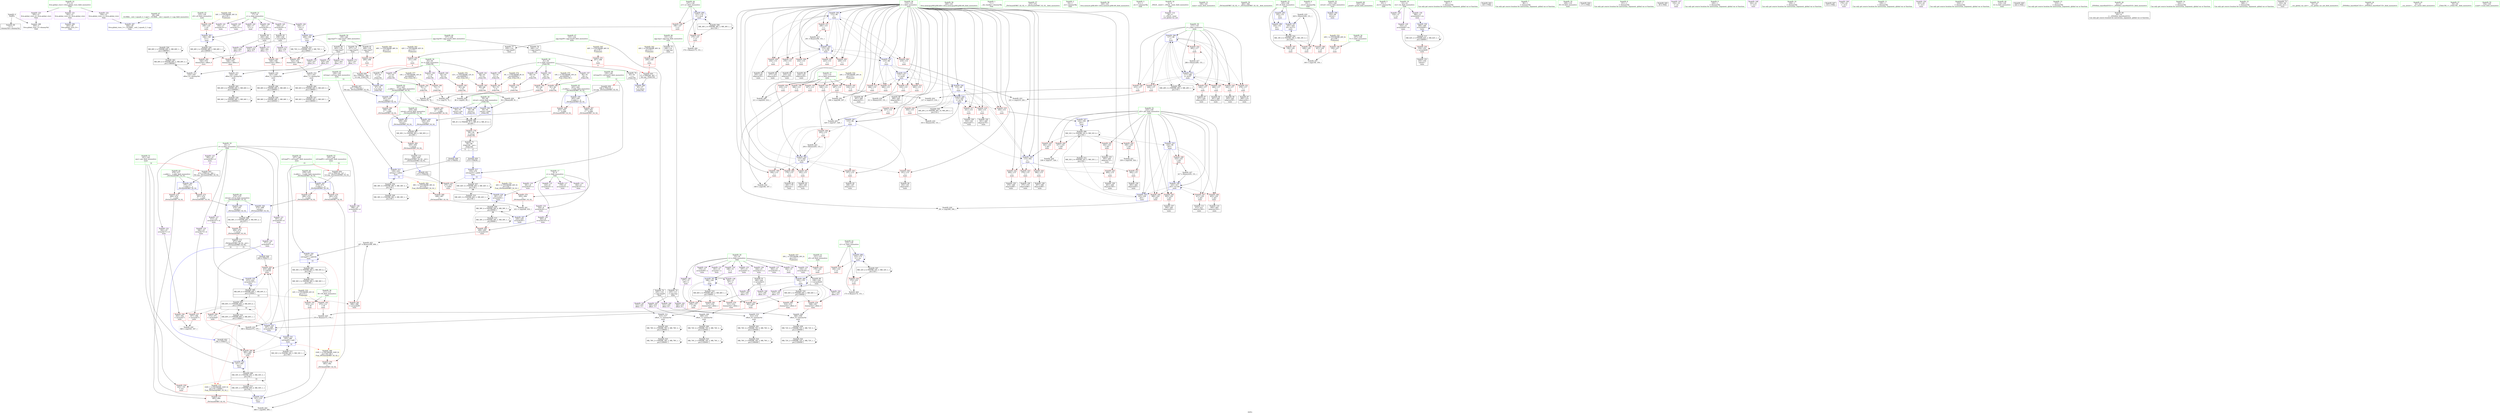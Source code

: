 digraph "SVFG" {
	label="SVFG";

	Node0x55e8d1c8c330 [shape=record,color=grey,label="{NodeID: 0\nNullPtr}"];
	Node0x55e8d1c8c330 -> Node0x55e8d1ccb290[style=solid];
	Node0x55e8d1c8c330 -> Node0x55e8d1cd96c0[style=solid];
	Node0x55e8d1d0eb70 [shape=record,color=black,label="{NodeID: 526\nMR_80V_2 = PHI(MR_80V_3, MR_80V_1, )\npts\{1380000 \}\n}"];
	Node0x55e8d1d0eb70 -> Node0x55e8d1cfa860[style=dashed];
	Node0x55e8d1d0eb70 -> Node0x55e8d1d0eb70[style=dashed];
	Node0x55e8d1cd8da0 [shape=record,color=red,label="{NodeID: 277\n485\<--484\n\<--\n_ZSt3minIiERKT_S2_S2_\n}"];
	Node0x55e8d1cd8da0 -> Node0x55e8d1ce4b40[style=solid];
	Node0x55e8d1cccb50 [shape=record,color=red,label="{NodeID: 194\n210\<--113\n\<--n\nmain\n}"];
	Node0x55e8d1cccb50 -> Node0x55e8d1ce4840[style=solid];
	Node0x55e8d1cc9d10 [shape=record,color=black,label="{NodeID: 111\n412\<--411\nidxprom106\<--\nmain\n}"];
	Node0x55e8d1cc8070 [shape=record,color=green,label="{NodeID: 28\n59\<--60\nretval\<--retval_field_insensitive\n_Z3dis1SS_\n}"];
	Node0x55e8d1cc8070 -> Node0x55e8d1cd1d00[style=solid];
	Node0x55e8d1cc8070 -> Node0x55e8d1cd9960[style=solid];
	Node0x55e8d1cc8070 -> Node0x55e8d1cd9a30[style=solid];
	Node0x55e8d1cc8070 -> Node0x55e8d1cd9b00[style=solid];
	Node0x55e8d1cda4c0 [shape=record,color=blue,label="{NodeID: 305\n115\<--96\ni\<--\nmain\n}"];
	Node0x55e8d1cda4c0 -> Node0x55e8d1ccd440[style=dashed];
	Node0x55e8d1cda4c0 -> Node0x55e8d1ccd510[style=dashed];
	Node0x55e8d1cda4c0 -> Node0x55e8d1ccd5e0[style=dashed];
	Node0x55e8d1cda4c0 -> Node0x55e8d1ccd6b0[style=dashed];
	Node0x55e8d1cda4c0 -> Node0x55e8d1ccd780[style=dashed];
	Node0x55e8d1cda4c0 -> Node0x55e8d1ccd850[style=dashed];
	Node0x55e8d1cda4c0 -> Node0x55e8d1ccd920[style=dashed];
	Node0x55e8d1cda4c0 -> Node0x55e8d1cdb0f0[style=dashed];
	Node0x55e8d1cda4c0 -> Node0x55e8d1cdb1c0[style=dashed];
	Node0x55e8d1cce210 [shape=record,color=red,label="{NodeID: 222\n369\<--115\n\<--i\nmain\n}"];
	Node0x55e8d1cce210 -> Node0x55e8d1cc9830[style=solid];
	Node0x55e8d1ccfcc0 [shape=record,color=purple,label="{NodeID: 139\n376\<--15\narrayidx89\<--x\nmain\n}"];
	Node0x55e8d1cca7b0 [shape=record,color=green,label="{NodeID: 56\n240\<--241\nllvm.memcpy.p0i8.p0i8.i64\<--llvm.memcpy.p0i8.p0i8.i64_field_insensitive\n}"];
	Node0x55e8d1d00b10 [shape=record,color=yellow,style=double,label="{NodeID: 582\n38V_1 = ENCHI(MR_38V_0)\npts\{130 \}\nFun[_ZSt3maxIiERKT_S2_S2_]}"];
	Node0x55e8d1d00b10 -> Node0x55e8d1cd8720[style=dashed];
	Node0x55e8d1ce24c0 [shape=record,color=grey,label="{NodeID: 416\n355 = Binary(354, 151, )\n}"];
	Node0x55e8d1ce24c0 -> Node0x55e8d1cdb770[style=solid];
	Node0x55e8d1cdbb80 [shape=record,color=blue,label="{NodeID: 333\n143\<--96\nj63\<--\nmain\n}"];
	Node0x55e8d1cdbb80 -> Node0x55e8d1cd72d0[style=dashed];
	Node0x55e8d1cdbb80 -> Node0x55e8d1cd73a0[style=dashed];
	Node0x55e8d1cdbb80 -> Node0x55e8d1cd7470[style=dashed];
	Node0x55e8d1cdbb80 -> Node0x55e8d1cd7540[style=dashed];
	Node0x55e8d1cdbb80 -> Node0x55e8d1cd7610[style=dashed];
	Node0x55e8d1cdbb80 -> Node0x55e8d1cdb500[style=dashed];
	Node0x55e8d1cdbb80 -> Node0x55e8d1cdbdf0[style=dashed];
	Node0x55e8d1cd77b0 [shape=record,color=red,label="{NodeID: 250\n251\<--250\n\<--\nmain\n|{<s0>8}}"];
	Node0x55e8d1cd77b0:s0 -> Node0x55e8d1d37d70[style=solid,color=red];
	Node0x55e8d1cd1410 [shape=record,color=purple,label="{NodeID: 167\n515\<--245\noffset_1\<--\n}"];
	Node0x55e8d1cd1410 -> Node0x55e8d1cda9a0[style=solid];
	Node0x55e8d1ccbff0 [shape=record,color=black,label="{NodeID: 84\n192\<--191\nidxprom9\<--\nmain\n}"];
	Node0x55e8d1cabd60 [shape=record,color=green,label="{NodeID: 1\n7\<--1\n__dso_handle\<--dummyObj\nGlob }"];
	Node0x55e8d1d0f070 [shape=record,color=black,label="{NodeID: 527\nMR_82V_2 = PHI(MR_82V_3, MR_82V_1, )\npts\{1380001 \}\n}"];
	Node0x55e8d1d0f070 -> Node0x55e8d1cfad60[style=dashed];
	Node0x55e8d1d0f070 -> Node0x55e8d1d0f070[style=dashed];
	Node0x55e8d1cd8e70 [shape=record,color=red,label="{NodeID: 278\n508\<--507\ndummyVal\<--offset_0\nmain\n}"];
	Node0x55e8d1cd8e70 -> Node0x55e8d1cda730[style=solid];
	Node0x55e8d1cccc20 [shape=record,color=red,label="{NodeID: 195\n216\<--113\n\<--n\nmain\n}"];
	Node0x55e8d1cccc20 -> Node0x55e8d1ce3f40[style=solid];
	Node0x55e8d1cc9de0 [shape=record,color=black,label="{NodeID: 112\n436\<--459\n_ZSt3maxIiERKT_S2_S2__ret\<--\n_ZSt3maxIiERKT_S2_S2_\n|{<s0>12}}"];
	Node0x55e8d1cc9de0:s0 -> Node0x55e8d1d375e0[style=solid,color=blue];
	Node0x55e8d1cc8140 [shape=record,color=green,label="{NodeID: 29\n61\<--62\na\<--a_field_insensitive\n_Z3dis1SS_\n}"];
	Node0x55e8d1cc8140 -> Node0x55e8d1ccb490[style=solid];
	Node0x55e8d1cc8140 -> Node0x55e8d1cd0980[style=solid];
	Node0x55e8d1cc8140 -> Node0x55e8d1cd0a50[style=solid];
	Node0x55e8d1cc8140 -> Node0x55e8d1cd0b20[style=solid];
	Node0x55e8d1cc8140 -> Node0x55e8d1cd0bf0[style=solid];
	Node0x55e8d1cda590 [shape=record,color=blue,label="{NodeID: 306\n117\<--96\nj\<--\nmain\n}"];
	Node0x55e8d1cda590 -> Node0x55e8d1cce550[style=dashed];
	Node0x55e8d1cda590 -> Node0x55e8d1cce620[style=dashed];
	Node0x55e8d1cda590 -> Node0x55e8d1cce6f0[style=dashed];
	Node0x55e8d1cda590 -> Node0x55e8d1cce7c0[style=dashed];
	Node0x55e8d1cda590 -> Node0x55e8d1cce890[style=dashed];
	Node0x55e8d1cda590 -> Node0x55e8d1cd6880[style=dashed];
	Node0x55e8d1cda590 -> Node0x55e8d1cd6910[style=dashed];
	Node0x55e8d1cda590 -> Node0x55e8d1cda590[style=dashed];
	Node0x55e8d1cda590 -> Node0x55e8d1cdb020[style=dashed];
	Node0x55e8d1cda590 -> Node0x55e8d1d08770[style=dashed];
	Node0x55e8d1cce2e0 [shape=record,color=red,label="{NodeID: 223\n374\<--115\n\<--i\nmain\n}"];
	Node0x55e8d1cce2e0 -> Node0x55e8d1cc9900[style=solid];
	Node0x55e8d1ccfd90 [shape=record,color=purple,label="{NodeID: 140\n377\<--15\nr90\<--x\nmain\n}"];
	Node0x55e8d1ccfd90 -> Node0x55e8d1cd7f00[style=solid];
	Node0x55e8d1cca8b0 [shape=record,color=green,label="{NodeID: 57\n273\<--274\n_ZSt3maxIiERKT_S2_S2_\<--_ZSt3maxIiERKT_S2_S2__field_insensitive\n}"];
	Node0x55e8d1ce25c0 [shape=record,color=grey,label="{NodeID: 417\n286 = Binary(285, 151, )\n}"];
	Node0x55e8d1ce25c0 -> Node0x55e8d1cdb020[style=solid];
	Node0x55e8d1cdbc50 [shape=record,color=blue,label="{NodeID: 334\n147\<--407\nref.tmp97\<--add104\nmain\n|{|<s3>15}}"];
	Node0x55e8d1cdbc50 -> Node0x55e8d1cd8240[style=dashed];
	Node0x55e8d1cdbc50 -> Node0x55e8d1cdbc50[style=dashed];
	Node0x55e8d1cdbc50 -> Node0x55e8d1d04170[style=dashed];
	Node0x55e8d1cdbc50:s3 -> Node0x55e8d1d12930[style=dashed,color=red];
	Node0x55e8d1cd7880 [shape=record,color=red,label="{NodeID: 251\n267\<--266\n\<--\nmain\n|{<s0>11}}"];
	Node0x55e8d1cd7880:s0 -> Node0x55e8d1d37bf0[style=solid,color=red];
	Node0x55e8d1cd14e0 [shape=record,color=purple,label="{NodeID: 168\n513\<--246\noffset_0\<--\n}"];
	Node0x55e8d1cd14e0 -> Node0x55e8d1cd9010[style=solid];
	Node0x55e8d1ccc0c0 [shape=record,color=black,label="{NodeID: 85\n198\<--197\nidxprom12\<--\nmain\n}"];
	Node0x55e8d1cc0230 [shape=record,color=green,label="{NodeID: 2\n19\<--1\n.str\<--dummyObj\nGlob }"];
	Node0x55e8d1d0f570 [shape=record,color=black,label="{NodeID: 528\nMR_84V_2 = PHI(MR_84V_3, MR_84V_1, )\npts\{1400000 \}\n}"];
	Node0x55e8d1d0f570 -> Node0x55e8d1cfb260[style=dashed];
	Node0x55e8d1d0f570 -> Node0x55e8d1d0f570[style=dashed];
	Node0x55e8d1cd8f40 [shape=record,color=red,label="{NodeID: 279\n511\<--510\ndummyVal\<--offset_1\nmain\n}"];
	Node0x55e8d1cd8f40 -> Node0x55e8d1cda800[style=solid];
	Node0x55e8d1ccccf0 [shape=record,color=red,label="{NodeID: 196\n297\<--113\n\<--n\nmain\n}"];
	Node0x55e8d1ccccf0 -> Node0x55e8d1ce4240[style=solid];
	Node0x55e8d1cc9eb0 [shape=record,color=black,label="{NodeID: 113\n471\<--494\n_ZSt3minIiERKT_S2_S2__ret\<--\n_ZSt3minIiERKT_S2_S2_\n|{<s0>14|<s1>15}}"];
	Node0x55e8d1cc9eb0:s0 -> Node0x55e8d1d37720[style=solid,color=blue];
	Node0x55e8d1cc9eb0:s1 -> Node0x55e8d1d370f0[style=solid,color=blue];
	Node0x55e8d1cc8210 [shape=record,color=green,label="{NodeID: 30\n63\<--64\nb\<--b_field_insensitive\n_Z3dis1SS_\n}"];
	Node0x55e8d1cc8210 -> Node0x55e8d1ccb560[style=solid];
	Node0x55e8d1cc8210 -> Node0x55e8d1cd0cc0[style=solid];
	Node0x55e8d1cc8210 -> Node0x55e8d1cd0d90[style=solid];
	Node0x55e8d1cc8210 -> Node0x55e8d1cd0e60[style=solid];
	Node0x55e8d1cc8210 -> Node0x55e8d1cd0f30[style=solid];
	Node0x55e8d1cda660 [shape=record,color=blue,label="{NodeID: 307\n228\<--230\narrayidx26\<--\nmain\n}"];
	Node0x55e8d1cda660 -> Node0x55e8d1cf8f60[style=dashed];
	Node0x55e8d1cce3b0 [shape=record,color=red,label="{NodeID: 224\n396\<--115\n\<--i\nmain\n}"];
	Node0x55e8d1cce3b0 -> Node0x55e8d1cc9aa0[style=solid];
	Node0x55e8d1ccfe60 [shape=record,color=purple,label="{NodeID: 141\n193\<--17\narrayidx10\<--y\nmain\n}"];
	Node0x55e8d1cca9b0 [shape=record,color=green,label="{NodeID: 58\n320\<--321\nllvm.memset.p0i8.i64\<--llvm.memset.p0i8.i64_field_insensitive\n}"];
	Node0x55e8d1ce2740 [shape=record,color=grey,label="{NodeID: 418\n311 = Binary(310, 151, )\n}"];
	Node0x55e8d1ce2740 -> Node0x55e8d1cdb360[style=solid];
	Node0x55e8d1cdbd20 [shape=record,color=blue,label="{NodeID: 335\n413\<--410\narrayidx107\<--\nmain\n}"];
	Node0x55e8d1cdbd20 -> Node0x55e8d1cf4740[style=dashed];
	Node0x55e8d1cd7950 [shape=record,color=red,label="{NodeID: 252\n269\<--268\n\<--\nmain\n|{<s0>11}}"];
	Node0x55e8d1cd7950:s0 -> Node0x55e8d1d37d70[style=solid,color=red];
	Node0x55e8d1cd15b0 [shape=record,color=purple,label="{NodeID: 169\n516\<--246\noffset_1\<--\n}"];
	Node0x55e8d1cd15b0 -> Node0x55e8d1cd90e0[style=solid];
	Node0x55e8d1ccc190 [shape=record,color=black,label="{NodeID: 86\n224\<--223\nidxprom23\<--\nmain\n}"];
	Node0x55e8d1ca16c0 [shape=record,color=green,label="{NodeID: 3\n21\<--1\n.str.1\<--dummyObj\nGlob }"];
	Node0x55e8d1d0fa70 [shape=record,color=black,label="{NodeID: 529\nMR_86V_2 = PHI(MR_86V_3, MR_86V_1, )\npts\{1400001 \}\n}"];
	Node0x55e8d1d0fa70 -> Node0x55e8d1cfb760[style=dashed];
	Node0x55e8d1d0fa70 -> Node0x55e8d1d0fa70[style=dashed];
	Node0x55e8d1cd9010 [shape=record,color=red,label="{NodeID: 280\n514\<--513\ndummyVal\<--offset_0\nmain\n}"];
	Node0x55e8d1cd9010 -> Node0x55e8d1cda8d0[style=solid];
	Node0x55e8d1cccdc0 [shape=record,color=red,label="{NodeID: 197\n328\<--113\n\<--n\nmain\n}"];
	Node0x55e8d1cccdc0 -> Node0x55e8d1ce40c0[style=solid];
	Node0x55e8d1cc9f80 [shape=record,color=purple,label="{NodeID: 114\n38\<--4\n\<--_ZStL8__ioinit\n__cxx_global_var_init\n}"];
	Node0x55e8d1cc82e0 [shape=record,color=green,label="{NodeID: 31\n100\<--101\nmain\<--main_field_insensitive\n}"];
	Node0x55e8d1cda730 [shape=record,color=blue, style = dotted,label="{NodeID: 308\n506\<--508\noffset_0\<--dummyVal\nmain\n}"];
	Node0x55e8d1cda730 -> Node0x55e8d1cf9460[style=dashed];
	Node0x55e8d1cce480 [shape=record,color=red,label="{NodeID: 225\n400\<--115\n\<--i\nmain\n}"];
	Node0x55e8d1cce480 -> Node0x55e8d1cc9b70[style=solid];
	Node0x55e8d1ccff30 [shape=record,color=purple,label="{NodeID: 142\n194\<--17\nl11\<--y\nmain\n}"];
	Node0x55e8d1ccff30 -> Node0x55e8d1cda250[style=solid];
	Node0x55e8d1ccaab0 [shape=record,color=green,label="{NodeID: 59\n383\<--384\n_ZSt3minIiERKT_S2_S2_\<--_ZSt3minIiERKT_S2_S2__field_insensitive\n}"];
	Node0x55e8d1ce28c0 [shape=record,color=grey,label="{NodeID: 419\n429 = Binary(428, 151, )\n}"];
	Node0x55e8d1ce28c0 -> Node0x55e8d1cdbec0[style=solid];
	Node0x55e8d1cdbdf0 [shape=record,color=blue,label="{NodeID: 336\n143\<--417\nj63\<--inc109\nmain\n}"];
	Node0x55e8d1cdbdf0 -> Node0x55e8d1cd72d0[style=dashed];
	Node0x55e8d1cdbdf0 -> Node0x55e8d1cd73a0[style=dashed];
	Node0x55e8d1cdbdf0 -> Node0x55e8d1cd7470[style=dashed];
	Node0x55e8d1cdbdf0 -> Node0x55e8d1cd7540[style=dashed];
	Node0x55e8d1cdbdf0 -> Node0x55e8d1cd7610[style=dashed];
	Node0x55e8d1cdbdf0 -> Node0x55e8d1cdb500[style=dashed];
	Node0x55e8d1cdbdf0 -> Node0x55e8d1cdbdf0[style=dashed];
	Node0x55e8d1cd7a20 [shape=record,color=red,label="{NodeID: 253\n275\<--272\n\<--call41\nmain\n}"];
	Node0x55e8d1cd7a20 -> Node0x55e8d1cdaf50[style=solid];
	Node0x55e8d1cd1680 [shape=record,color=purple,label="{NodeID: 170\n518\<--257\noffset_0\<--\n}"];
	Node0x55e8d1cd1680 -> Node0x55e8d1cdab40[style=solid];
	Node0x55e8d1ccc260 [shape=record,color=black,label="{NodeID: 87\n227\<--226\nidxprom25\<--\nmain\n}"];
	Node0x55e8d1ca1750 [shape=record,color=green,label="{NodeID: 4\n23\<--1\n.str.2\<--dummyObj\nGlob }"];
	Node0x55e8d1cd90e0 [shape=record,color=red,label="{NodeID: 281\n517\<--516\ndummyVal\<--offset_1\nmain\n}"];
	Node0x55e8d1cd90e0 -> Node0x55e8d1cda9a0[style=solid];
	Node0x55e8d1ccce90 [shape=record,color=red,label="{NodeID: 198\n390\<--113\n\<--n\nmain\n}"];
	Node0x55e8d1ccce90 -> Node0x55e8d1ce37c0[style=solid];
	Node0x55e8d1cca050 [shape=record,color=purple,label="{NodeID: 115\n225\<--8\narrayidx24\<--e\nmain\n}"];
	Node0x55e8d1cc83e0 [shape=record,color=green,label="{NodeID: 32\n103\<--104\nretval\<--retval_field_insensitive\nmain\n}"];
	Node0x55e8d1cc83e0 -> Node0x55e8d1cd9bd0[style=solid];
	Node0x55e8d1cda800 [shape=record,color=blue, style = dotted,label="{NodeID: 309\n509\<--511\noffset_1\<--dummyVal\nmain\n}"];
	Node0x55e8d1cda800 -> Node0x55e8d1cf9960[style=dashed];
	Node0x55e8d1cce550 [shape=record,color=red,label="{NodeID: 226\n215\<--117\n\<--j\nmain\n}"];
	Node0x55e8d1cce550 -> Node0x55e8d1ce3f40[style=solid];
	Node0x55e8d1cd0000 [shape=record,color=purple,label="{NodeID: 143\n199\<--17\narrayidx13\<--y\nmain\n}"];
	Node0x55e8d1ccabb0 [shape=record,color=green,label="{NodeID: 60\n425\<--426\nprintf\<--printf_field_insensitive\n}"];
	Node0x55e8d1ce2a40 [shape=record,color=grey,label="{NodeID: 420\n92 = Binary(89, 91, )\n}"];
	Node0x55e8d1ce2a40 -> Node0x55e8d1cd9a30[style=solid];
	Node0x55e8d1cdbec0 [shape=record,color=blue,label="{NodeID: 337\n105\<--429\ni0\<--inc113\nmain\n}"];
	Node0x55e8d1cdbec0 -> Node0x55e8d1d07d70[style=dashed];
	Node0x55e8d1cd7af0 [shape=record,color=red,label="{NodeID: 254\n304\<--303\n\<--l57\nmain\n}"];
	Node0x55e8d1cd7af0 -> Node0x55e8d1cdb290[style=solid];
	Node0x55e8d1cd1750 [shape=record,color=purple,label="{NodeID: 171\n521\<--257\noffset_1\<--\n}"];
	Node0x55e8d1cd1750 -> Node0x55e8d1cdac10[style=solid];
	Node0x55e8d1ccc330 [shape=record,color=black,label="{NodeID: 88\n233\<--232\nidxprom27\<--\nmain\n}"];
	Node0x55e8d1ca17e0 [shape=record,color=green,label="{NodeID: 5\n25\<--1\n.str.3\<--dummyObj\nGlob }"];
	Node0x55e8d1cd91b0 [shape=record,color=red,label="{NodeID: 282\n520\<--519\ndummyVal\<--offset_0\nmain\n}"];
	Node0x55e8d1cd91b0 -> Node0x55e8d1cdab40[style=solid];
	Node0x55e8d1cccf60 [shape=record,color=red,label="{NodeID: 199\n166\<--115\n\<--i\nmain\n}"];
	Node0x55e8d1cccf60 -> Node0x55e8d1ce3c40[style=solid];
	Node0x55e8d1ccea10 [shape=record,color=purple,label="{NodeID: 116\n228\<--8\narrayidx26\<--e\nmain\n}"];
	Node0x55e8d1ccea10 -> Node0x55e8d1cda660[style=solid];
	Node0x55e8d1cc84b0 [shape=record,color=green,label="{NodeID: 33\n105\<--106\ni0\<--i0_field_insensitive\nmain\n}"];
	Node0x55e8d1cc84b0 -> Node0x55e8d1cd2450[style=solid];
	Node0x55e8d1cc84b0 -> Node0x55e8d1cd2520[style=solid];
	Node0x55e8d1cc84b0 -> Node0x55e8d1cd25f0[style=solid];
	Node0x55e8d1cc84b0 -> Node0x55e8d1cd9ca0[style=solid];
	Node0x55e8d1cc84b0 -> Node0x55e8d1cd9d70[style=solid];
	Node0x55e8d1cc84b0 -> Node0x55e8d1cdbec0[style=solid];
	Node0x55e8d1cda8d0 [shape=record,color=blue, style = dotted,label="{NodeID: 310\n512\<--514\noffset_0\<--dummyVal\nmain\n}"];
	Node0x55e8d1cda8d0 -> Node0x55e8d1cf9e60[style=dashed];
	Node0x55e8d1cce620 [shape=record,color=red,label="{NodeID: 227\n220\<--117\n\<--j\nmain\n}"];
	Node0x55e8d1cce620 -> Node0x55e8d1ce3dc0[style=solid];
	Node0x55e8d1cd00d0 [shape=record,color=purple,label="{NodeID: 144\n200\<--17\nr14\<--y\nmain\n}"];
	Node0x55e8d1cd00d0 -> Node0x55e8d1cda320[style=solid];
	Node0x55e8d1ccacb0 [shape=record,color=green,label="{NodeID: 61\n439\<--440\nretval\<--retval_field_insensitive\n_ZSt3maxIiERKT_S2_S2_\n}"];
	Node0x55e8d1ccacb0 -> Node0x55e8d1cd8310[style=solid];
	Node0x55e8d1ccacb0 -> Node0x55e8d1cdc130[style=solid];
	Node0x55e8d1ccacb0 -> Node0x55e8d1cdc200[style=solid];
	Node0x55e8d1d07d70 [shape=record,color=black,label="{NodeID: 504\nMR_18V_4 = PHI(MR_18V_5, MR_18V_3, )\npts\{106 \}\n}"];
	Node0x55e8d1d07d70 -> Node0x55e8d1cd2450[style=dashed];
	Node0x55e8d1d07d70 -> Node0x55e8d1cd2520[style=dashed];
	Node0x55e8d1d07d70 -> Node0x55e8d1cd25f0[style=dashed];
	Node0x55e8d1d07d70 -> Node0x55e8d1cdbec0[style=dashed];
	Node0x55e8d1ce2bc0 [shape=record,color=grey,label="{NodeID: 421\n79 = Binary(76, 78, )\n}"];
	Node0x55e8d1ce2bc0 -> Node0x55e8d1cd9960[style=solid];
	Node0x55e8d1cdbf90 [shape=record,color=blue,label="{NodeID: 338\n441\<--437\n__a.addr\<--__a\n_ZSt3maxIiERKT_S2_S2_\n}"];
	Node0x55e8d1cdbf90 -> Node0x55e8d1cd83e0[style=dashed];
	Node0x55e8d1cdbf90 -> Node0x55e8d1cd84b0[style=dashed];
	Node0x55e8d1cd7bc0 [shape=record,color=red,label="{NodeID: 255\n334\<--333\n\<--arrayidx68\nmain\n}"];
	Node0x55e8d1cd7bc0 -> Node0x55e8d1cc94f0[style=solid];
	Node0x55e8d1cd1820 [shape=record,color=purple,label="{NodeID: 172\n519\<--258\noffset_0\<--\n}"];
	Node0x55e8d1cd1820 -> Node0x55e8d1cd91b0[style=solid];
	Node0x55e8d1ccc400 [shape=record,color=black,label="{NodeID: 89\n236\<--234\n\<--arrayidx28\nmain\n}"];
	Node0x55e8d1ccc400 -> Node0x55e8d1cd11a0[style=solid];
	Node0x55e8d1ccc400 -> Node0x55e8d1cd1270[style=solid];
	Node0x55e8d1c9c580 [shape=record,color=green,label="{NodeID: 6\n28\<--1\n\<--dummyObj\nCan only get source location for instruction, argument, global var or function.}"];
	Node0x55e8d1d10b70 [shape=record,color=yellow,style=double,label="{NodeID: 532\n20V_1 = ENCHI(MR_20V_0)\npts\{108 \}\nFun[main]}"];
	Node0x55e8d1d10b70 -> Node0x55e8d1cd26c0[style=dashed];
	Node0x55e8d1cd9280 [shape=record,color=red,label="{NodeID: 283\n523\<--522\ndummyVal\<--offset_1\nmain\n}"];
	Node0x55e8d1cd9280 -> Node0x55e8d1cdac10[style=solid];
	Node0x55e8d1ccd030 [shape=record,color=red,label="{NodeID: 200\n179\<--115\n\<--i\nmain\n}"];
	Node0x55e8d1ccd030 -> Node0x55e8d1ccbe50[style=solid];
	Node0x55e8d1cceae0 [shape=record,color=purple,label="{NodeID: 117\n278\<--8\narrayidx43\<--e\nmain\n}"];
	Node0x55e8d1cc8580 [shape=record,color=green,label="{NodeID: 34\n107\<--108\nT\<--T_field_insensitive\nmain\n}"];
	Node0x55e8d1cc8580 -> Node0x55e8d1cd26c0[style=solid];
	Node0x55e8d1d35400 [shape=record,color=black,label="{NodeID: 643\n163 = PHI()\n}"];
	Node0x55e8d1cda9a0 [shape=record,color=blue, style = dotted,label="{NodeID: 311\n515\<--517\noffset_1\<--dummyVal\nmain\n}"];
	Node0x55e8d1cda9a0 -> Node0x55e8d1cfa360[style=dashed];
	Node0x55e8d1cce6f0 [shape=record,color=red,label="{NodeID: 228\n226\<--117\n\<--j\nmain\n}"];
	Node0x55e8d1cce6f0 -> Node0x55e8d1ccc260[style=solid];
	Node0x55e8d1cd01a0 [shape=record,color=purple,label="{NodeID: 145\n256\<--17\narrayidx36\<--y\nmain\n}"];
	Node0x55e8d1cd01a0 -> Node0x55e8d1ccc740[style=solid];
	Node0x55e8d1ccad80 [shape=record,color=green,label="{NodeID: 62\n441\<--442\n__a.addr\<--__a.addr_field_insensitive\n_ZSt3maxIiERKT_S2_S2_\n}"];
	Node0x55e8d1ccad80 -> Node0x55e8d1cd83e0[style=solid];
	Node0x55e8d1ccad80 -> Node0x55e8d1cd84b0[style=solid];
	Node0x55e8d1ccad80 -> Node0x55e8d1cdbf90[style=solid];
	Node0x55e8d1d08270 [shape=record,color=black,label="{NodeID: 505\nMR_26V_2 = PHI(MR_26V_14, MR_26V_1, )\npts\{116 \}\n}"];
	Node0x55e8d1d08270 -> Node0x55e8d1cd9e40[style=dashed];
	Node0x55e8d1ce2d40 [shape=record,color=grey,label="{NodeID: 422\n407 = Binary(399, 406, )\n}"];
	Node0x55e8d1ce2d40 -> Node0x55e8d1cdbc50[style=solid];
	Node0x55e8d1cdc060 [shape=record,color=blue,label="{NodeID: 339\n443\<--438\n__b.addr\<--__b\n_ZSt3maxIiERKT_S2_S2_\n}"];
	Node0x55e8d1cdc060 -> Node0x55e8d1cd8580[style=dashed];
	Node0x55e8d1cdc060 -> Node0x55e8d1cd8650[style=dashed];
	Node0x55e8d1cd7c90 [shape=record,color=red,label="{NodeID: 256\n343\<--342\n\<--arrayidx71\nmain\n}"];
	Node0x55e8d1cd7c90 -> Node0x55e8d1ce3940[style=solid];
	Node0x55e8d1cd18f0 [shape=record,color=purple,label="{NodeID: 173\n522\<--258\noffset_1\<--\n}"];
	Node0x55e8d1cd18f0 -> Node0x55e8d1cd9280[style=solid];
	Node0x55e8d1ccc4d0 [shape=record,color=black,label="{NodeID: 90\n243\<--242\nidxprom30\<--\nmain\n}"];
	Node0x55e8d1c9c610 [shape=record,color=green,label="{NodeID: 7\n96\<--1\n\<--dummyObj\nCan only get source location for instruction, argument, global var or function.}"];
	Node0x55e8d1d10c50 [shape=record,color=yellow,style=double,label="{NodeID: 533\n22V_1 = ENCHI(MR_22V_0)\npts\{112 \}\nFun[main]}"];
	Node0x55e8d1d10c50 -> Node0x55e8d1cd2790[style=dashed];
	Node0x55e8d1d10c50 -> Node0x55e8d1ccc9b0[style=dashed];
	Node0x55e8d1cd9350 [shape=record,color=red,label="{NodeID: 284\n526\<--525\ndummyVal\<--offset_0\nmain\n}"];
	Node0x55e8d1cd9350 -> Node0x55e8d1cdace0[style=solid];
	Node0x55e8d1ccd100 [shape=record,color=red,label="{NodeID: 201\n185\<--115\n\<--i\nmain\n}"];
	Node0x55e8d1ccd100 -> Node0x55e8d1ccbf20[style=solid];
	Node0x55e8d1ccebb0 [shape=record,color=purple,label="{NodeID: 118\n281\<--8\narrayidx45\<--e\nmain\n}"];
	Node0x55e8d1ccebb0 -> Node0x55e8d1cdaf50[style=solid];
	Node0x55e8d1cc8650 [shape=record,color=green,label="{NodeID: 35\n109\<--110\nH\<--H_field_insensitive\nmain\n}"];
	Node0x55e8d1d36c30 [shape=record,color=black,label="{NodeID: 644\n171 = PHI()\n}"];
	Node0x55e8d1cdaa70 [shape=record,color=blue,label="{NodeID: 312\n129\<--252\nref.tmp\<--call32\nmain\n|{|<s2>12}}"];
	Node0x55e8d1cdaa70 -> Node0x55e8d1cd7a20[style=dashed];
	Node0x55e8d1cdaa70 -> Node0x55e8d1cf8560[style=dashed];
	Node0x55e8d1cdaa70:s2 -> Node0x55e8d1d00b10[style=dashed,color=red];
	Node0x55e8d1cce7c0 [shape=record,color=red,label="{NodeID: 229\n242\<--117\n\<--j\nmain\n}"];
	Node0x55e8d1cce7c0 -> Node0x55e8d1ccc4d0[style=solid];
	Node0x55e8d1cd0270 [shape=record,color=purple,label="{NodeID: 146\n262\<--17\narrayidx39\<--y\nmain\n}"];
	Node0x55e8d1cd0270 -> Node0x55e8d1ccc8e0[style=solid];
	Node0x55e8d1ccae50 [shape=record,color=green,label="{NodeID: 63\n443\<--444\n__b.addr\<--__b.addr_field_insensitive\n_ZSt3maxIiERKT_S2_S2_\n}"];
	Node0x55e8d1ccae50 -> Node0x55e8d1cd8580[style=solid];
	Node0x55e8d1ccae50 -> Node0x55e8d1cd8650[style=solid];
	Node0x55e8d1ccae50 -> Node0x55e8d1cdc060[style=solid];
	Node0x55e8d1d08770 [shape=record,color=black,label="{NodeID: 506\nMR_28V_2 = PHI(MR_28V_3, MR_28V_1, )\npts\{118 \}\n}"];
	Node0x55e8d1d08770 -> Node0x55e8d1cda590[style=dashed];
	Node0x55e8d1d08770 -> Node0x55e8d1d08770[style=dashed];
	Node0x55e8d1ce2ec0 [shape=record,color=grey,label="{NodeID: 423\n204 = Binary(203, 151, )\n}"];
	Node0x55e8d1ce2ec0 -> Node0x55e8d1cda3f0[style=solid];
	Node0x55e8d1cdc130 [shape=record,color=blue,label="{NodeID: 340\n439\<--453\nretval\<--\n_ZSt3maxIiERKT_S2_S2_\n}"];
	Node0x55e8d1cdc130 -> Node0x55e8d1d02870[style=dashed];
	Node0x55e8d1cd7d60 [shape=record,color=red,label="{NodeID: 257\n347\<--346\n\<--arrayidx73\nmain\n}"];
	Node0x55e8d1cd7d60 -> Node0x55e8d1ce3940[style=solid];
	Node0x55e8d1cd19c0 [shape=record,color=purple,label="{NodeID: 174\n524\<--263\noffset_0\<--\n}"];
	Node0x55e8d1cd19c0 -> Node0x55e8d1cdace0[style=solid];
	Node0x55e8d1ccc5a0 [shape=record,color=black,label="{NodeID: 91\n246\<--244\n\<--arrayidx31\nmain\n}"];
	Node0x55e8d1ccc5a0 -> Node0x55e8d1cd14e0[style=solid];
	Node0x55e8d1ccc5a0 -> Node0x55e8d1cd15b0[style=solid];
	Node0x55e8d1c9c6a0 [shape=record,color=green,label="{NodeID: 8\n151\<--1\n\<--dummyObj\nCan only get source location for instruction, argument, global var or function.}"];
	Node0x55e8d1d10d30 [shape=record,color=yellow,style=double,label="{NodeID: 534\n24V_1 = ENCHI(MR_24V_0)\npts\{114 \}\nFun[main]}"];
	Node0x55e8d1d10d30 -> Node0x55e8d1ccca80[style=dashed];
	Node0x55e8d1d10d30 -> Node0x55e8d1cccb50[style=dashed];
	Node0x55e8d1d10d30 -> Node0x55e8d1cccc20[style=dashed];
	Node0x55e8d1d10d30 -> Node0x55e8d1ccccf0[style=dashed];
	Node0x55e8d1d10d30 -> Node0x55e8d1cccdc0[style=dashed];
	Node0x55e8d1d10d30 -> Node0x55e8d1ccce90[style=dashed];
	Node0x55e8d1cd9420 [shape=record,color=red,label="{NodeID: 285\n529\<--528\ndummyVal\<--offset_1\nmain\n}"];
	Node0x55e8d1cd9420 -> Node0x55e8d1cdadb0[style=solid];
	Node0x55e8d1ccd1d0 [shape=record,color=red,label="{NodeID: 202\n191\<--115\n\<--i\nmain\n}"];
	Node0x55e8d1ccd1d0 -> Node0x55e8d1ccbff0[style=solid];
	Node0x55e8d1ccec80 [shape=record,color=purple,label="{NodeID: 119\n402\<--8\narrayidx101\<--e\nmain\n}"];
	Node0x55e8d1cc8720 [shape=record,color=green,label="{NodeID: 36\n111\<--112\nW\<--W_field_insensitive\nmain\n}"];
	Node0x55e8d1cc8720 -> Node0x55e8d1cd2790[style=solid];
	Node0x55e8d1cc8720 -> Node0x55e8d1ccc9b0[style=solid];
	Node0x55e8d1d36d30 [shape=record,color=black,label="{NodeID: 645\n39 = PHI()\n}"];
	Node0x55e8d1cdab40 [shape=record,color=blue, style = dotted,label="{NodeID: 313\n518\<--520\noffset_0\<--dummyVal\nmain\n}"];
	Node0x55e8d1cdab40 -> Node0x55e8d1cfa860[style=dashed];
	Node0x55e8d1cce890 [shape=record,color=red,label="{NodeID: 230\n260\<--117\n\<--j\nmain\n}"];
	Node0x55e8d1cce890 -> Node0x55e8d1ccc810[style=solid];
	Node0x55e8d1cd0340 [shape=record,color=purple,label="{NodeID: 147\n152\<--19\n\<--.str\nmain\n}"];
	Node0x55e8d1ccaf20 [shape=record,color=green,label="{NodeID: 64\n474\<--475\nretval\<--retval_field_insensitive\n_ZSt3minIiERKT_S2_S2_\n}"];
	Node0x55e8d1ccaf20 -> Node0x55e8d1cd88c0[style=solid];
	Node0x55e8d1ccaf20 -> Node0x55e8d1cdc470[style=solid];
	Node0x55e8d1ccaf20 -> Node0x55e8d1cdc540[style=solid];
	Node0x55e8d1d08c70 [shape=record,color=black,label="{NodeID: 507\nMR_32V_2 = PHI(MR_32V_3, MR_32V_1, )\npts\{124 \}\n}"];
	Node0x55e8d1d08c70 -> Node0x55e8d1cd6ab0[style=dashed];
	Node0x55e8d1d08c70 -> Node0x55e8d1cd9f10[style=dashed];
	Node0x55e8d1d08c70 -> Node0x55e8d1d08c70[style=dashed];
	Node0x55e8d1ce3040 [shape=record,color=grey,label="{NodeID: 424\n173 = Binary(172, 151, )\n}"];
	Node0x55e8d1ce3040 -> Node0x55e8d1cd9f10[style=solid];
	Node0x55e8d1cdc200 [shape=record,color=blue,label="{NodeID: 341\n439\<--456\nretval\<--\n_ZSt3maxIiERKT_S2_S2_\n}"];
	Node0x55e8d1cdc200 -> Node0x55e8d1d02870[style=dashed];
	Node0x55e8d1cd7e30 [shape=record,color=red,label="{NodeID: 258\n372\<--371\n\<--arrayidx87\nmain\n}"];
	Node0x55e8d1cd7e30 -> Node0x55e8d1cd44f0[style=solid];
	Node0x55e8d1cd1a90 [shape=record,color=purple,label="{NodeID: 175\n527\<--263\noffset_1\<--\n}"];
	Node0x55e8d1cd1a90 -> Node0x55e8d1cdadb0[style=solid];
	Node0x55e8d1ccc670 [shape=record,color=black,label="{NodeID: 92\n255\<--254\nidxprom35\<--\nmain\n}"];
	Node0x55e8d1c9c730 [shape=record,color=green,label="{NodeID: 9\n230\<--1\n\<--dummyObj\nCan only get source location for instruction, argument, global var or function.}"];
	Node0x55e8d1cd94f0 [shape=record,color=blue,label="{NodeID: 286\n503\<--28\nllvm.global_ctors_0\<--\nGlob }"];
	Node0x55e8d1ccd2a0 [shape=record,color=red,label="{NodeID: 203\n197\<--115\n\<--i\nmain\n}"];
	Node0x55e8d1ccd2a0 -> Node0x55e8d1ccc0c0[style=solid];
	Node0x55e8d1cced50 [shape=record,color=purple,label="{NodeID: 120\n405\<--8\narrayidx103\<--e\nmain\n}"];
	Node0x55e8d1cced50 -> Node0x55e8d1cd8170[style=solid];
	Node0x55e8d1cc87f0 [shape=record,color=green,label="{NodeID: 37\n113\<--114\nn\<--n_field_insensitive\nmain\n}"];
	Node0x55e8d1cc87f0 -> Node0x55e8d1ccca80[style=solid];
	Node0x55e8d1cc87f0 -> Node0x55e8d1cccb50[style=solid];
	Node0x55e8d1cc87f0 -> Node0x55e8d1cccc20[style=solid];
	Node0x55e8d1cc87f0 -> Node0x55e8d1ccccf0[style=solid];
	Node0x55e8d1cc87f0 -> Node0x55e8d1cccdc0[style=solid];
	Node0x55e8d1cc87f0 -> Node0x55e8d1ccce90[style=solid];
	Node0x55e8d1d36e30 [shape=record,color=black,label="{NodeID: 646\n252 = PHI(56, )\n}"];
	Node0x55e8d1d36e30 -> Node0x55e8d1cdaa70[style=solid];
	Node0x55e8d1cdac10 [shape=record,color=blue, style = dotted,label="{NodeID: 314\n521\<--523\noffset_1\<--dummyVal\nmain\n}"];
	Node0x55e8d1cdac10 -> Node0x55e8d1cfad60[style=dashed];
	Node0x55e8d1cd6880 [shape=record,color=red,label="{NodeID: 231\n279\<--117\n\<--j\nmain\n}"];
	Node0x55e8d1cd6880 -> Node0x55e8d1cc91b0[style=solid];
	Node0x55e8d1cd0410 [shape=record,color=purple,label="{NodeID: 148\n162\<--21\n\<--.str.1\nmain\n}"];
	Node0x55e8d1ccaff0 [shape=record,color=green,label="{NodeID: 65\n476\<--477\n__a.addr\<--__a.addr_field_insensitive\n_ZSt3minIiERKT_S2_S2_\n}"];
	Node0x55e8d1ccaff0 -> Node0x55e8d1cd8990[style=solid];
	Node0x55e8d1ccaff0 -> Node0x55e8d1cd8a60[style=solid];
	Node0x55e8d1ccaff0 -> Node0x55e8d1cdc2d0[style=solid];
	Node0x55e8d1d09170 [shape=record,color=black,label="{NodeID: 508\nMR_36V_2 = PHI(MR_36V_3, MR_36V_1, )\npts\{128 \}\n}"];
	Node0x55e8d1d09170 -> Node0x55e8d1cd6d20[style=dashed];
	Node0x55e8d1d09170 -> Node0x55e8d1cd9fe0[style=dashed];
	Node0x55e8d1d09170 -> Node0x55e8d1d09170[style=dashed];
	Node0x55e8d1ce31c0 [shape=record,color=grey,label="{NodeID: 425\n379 = Binary(373, 378, )\n}"];
	Node0x55e8d1ce31c0 -> Node0x55e8d1cd44f0[style=solid];
	Node0x55e8d1cdc2d0 [shape=record,color=blue,label="{NodeID: 342\n476\<--472\n__a.addr\<--__a\n_ZSt3minIiERKT_S2_S2_\n}"];
	Node0x55e8d1cdc2d0 -> Node0x55e8d1cd8990[style=dashed];
	Node0x55e8d1cdc2d0 -> Node0x55e8d1cd8a60[style=dashed];
	Node0x55e8d1cd7f00 [shape=record,color=red,label="{NodeID: 259\n378\<--377\n\<--r90\nmain\n}"];
	Node0x55e8d1cd7f00 -> Node0x55e8d1ce31c0[style=solid];
	Node0x55e8d1cd1b60 [shape=record,color=purple,label="{NodeID: 176\n525\<--264\noffset_0\<--\n}"];
	Node0x55e8d1cd1b60 -> Node0x55e8d1cd9350[style=solid];
	Node0x55e8d1ccc740 [shape=record,color=black,label="{NodeID: 93\n258\<--256\n\<--arrayidx36\nmain\n}"];
	Node0x55e8d1ccc740 -> Node0x55e8d1cd1820[style=solid];
	Node0x55e8d1ccc740 -> Node0x55e8d1cd18f0[style=solid];
	Node0x55e8d1c9c7c0 [shape=record,color=green,label="{NodeID: 10\n238\<--1\n\<--dummyObj\nCan only get source location for instruction, argument, global var or function.}"];
	Node0x55e8d1cd95c0 [shape=record,color=blue,label="{NodeID: 287\n504\<--29\nllvm.global_ctors_1\<--_GLOBAL__sub_I_squark_2_1.cpp\nGlob }"];
	Node0x55e8d1ccd370 [shape=record,color=red,label="{NodeID: 204\n203\<--115\n\<--i\nmain\n}"];
	Node0x55e8d1ccd370 -> Node0x55e8d1ce2ec0[style=solid];
	Node0x55e8d1ccee20 [shape=record,color=purple,label="{NodeID: 121\n307\<--10\narrayidx59\<--d\nmain\n}"];
	Node0x55e8d1ccee20 -> Node0x55e8d1cdb290[style=solid];
	Node0x55e8d1cc88c0 [shape=record,color=green,label="{NodeID: 38\n115\<--116\ni\<--i_field_insensitive\nmain\n}"];
	Node0x55e8d1cc88c0 -> Node0x55e8d1cccf60[style=solid];
	Node0x55e8d1cc88c0 -> Node0x55e8d1ccd030[style=solid];
	Node0x55e8d1cc88c0 -> Node0x55e8d1ccd100[style=solid];
	Node0x55e8d1cc88c0 -> Node0x55e8d1ccd1d0[style=solid];
	Node0x55e8d1cc88c0 -> Node0x55e8d1ccd2a0[style=solid];
	Node0x55e8d1cc88c0 -> Node0x55e8d1ccd370[style=solid];
	Node0x55e8d1cc88c0 -> Node0x55e8d1ccd440[style=solid];
	Node0x55e8d1cc88c0 -> Node0x55e8d1ccd510[style=solid];
	Node0x55e8d1cc88c0 -> Node0x55e8d1ccd5e0[style=solid];
	Node0x55e8d1cc88c0 -> Node0x55e8d1ccd6b0[style=solid];
	Node0x55e8d1cc88c0 -> Node0x55e8d1ccd780[style=solid];
	Node0x55e8d1cc88c0 -> Node0x55e8d1ccd850[style=solid];
	Node0x55e8d1cc88c0 -> Node0x55e8d1ccd920[style=solid];
	Node0x55e8d1cc88c0 -> Node0x55e8d1ccd9f0[style=solid];
	Node0x55e8d1cc88c0 -> Node0x55e8d1ccdac0[style=solid];
	Node0x55e8d1cc88c0 -> Node0x55e8d1ccdb90[style=solid];
	Node0x55e8d1cc88c0 -> Node0x55e8d1ccdc60[style=solid];
	Node0x55e8d1cc88c0 -> Node0x55e8d1ccdd30[style=solid];
	Node0x55e8d1cc88c0 -> Node0x55e8d1ccde00[style=solid];
	Node0x55e8d1cc88c0 -> Node0x55e8d1ccded0[style=solid];
	Node0x55e8d1cc88c0 -> Node0x55e8d1ccdfa0[style=solid];
	Node0x55e8d1cc88c0 -> Node0x55e8d1cce070[style=solid];
	Node0x55e8d1cc88c0 -> Node0x55e8d1cce140[style=solid];
	Node0x55e8d1cc88c0 -> Node0x55e8d1cce210[style=solid];
	Node0x55e8d1cc88c0 -> Node0x55e8d1cce2e0[style=solid];
	Node0x55e8d1cc88c0 -> Node0x55e8d1cce3b0[style=solid];
	Node0x55e8d1cc88c0 -> Node0x55e8d1cce480[style=solid];
	Node0x55e8d1cc88c0 -> Node0x55e8d1cd9e40[style=solid];
	Node0x55e8d1cc88c0 -> Node0x55e8d1cda3f0[style=solid];
	Node0x55e8d1cc88c0 -> Node0x55e8d1cda4c0[style=solid];
	Node0x55e8d1cc88c0 -> Node0x55e8d1cdb0f0[style=solid];
	Node0x55e8d1cc88c0 -> Node0x55e8d1cdb1c0[style=solid];
	Node0x55e8d1cc88c0 -> Node0x55e8d1cdb360[style=solid];
	Node0x55e8d1cc88c0 -> Node0x55e8d1cdb5d0[style=solid];
	Node0x55e8d1cc88c0 -> Node0x55e8d1cdb770[style=solid];
	Node0x55e8d1cc88c0 -> Node0x55e8d1cdb840[style=solid];
	Node0x55e8d1d37020 [shape=record,color=black,label="{NodeID: 647\n153 = PHI()\n}"];
	Node0x55e8d1cdace0 [shape=record,color=blue, style = dotted,label="{NodeID: 315\n524\<--526\noffset_0\<--dummyVal\nmain\n}"];
	Node0x55e8d1cdace0 -> Node0x55e8d1cfb260[style=dashed];
	Node0x55e8d1cd6910 [shape=record,color=red,label="{NodeID: 232\n285\<--117\n\<--j\nmain\n}"];
	Node0x55e8d1cd6910 -> Node0x55e8d1ce25c0[style=solid];
	Node0x55e8d1cd04e0 [shape=record,color=purple,label="{NodeID: 149\n170\<--23\n\<--.str.2\nmain\n}"];
	Node0x55e8d1ccb0c0 [shape=record,color=green,label="{NodeID: 66\n478\<--479\n__b.addr\<--__b.addr_field_insensitive\n_ZSt3minIiERKT_S2_S2_\n}"];
	Node0x55e8d1ccb0c0 -> Node0x55e8d1cd8b30[style=solid];
	Node0x55e8d1ccb0c0 -> Node0x55e8d1cd8c00[style=solid];
	Node0x55e8d1ccb0c0 -> Node0x55e8d1cdc3a0[style=solid];
	Node0x55e8d1d09670 [shape=record,color=black,label="{NodeID: 509\nMR_38V_2 = PHI(MR_38V_3, MR_38V_1, )\npts\{130 \}\n}"];
	Node0x55e8d1d09670 -> Node0x55e8d1cf8560[style=dashed];
	Node0x55e8d1d09670 -> Node0x55e8d1d09670[style=dashed];
	Node0x55e8d1ce3340 [shape=record,color=grey,label="{NodeID: 426\n176 = Binary(175, 151, )\n}"];
	Node0x55e8d1ce3340 -> Node0x55e8d1cd9fe0[style=solid];
	Node0x55e8d1cdc3a0 [shape=record,color=blue,label="{NodeID: 343\n478\<--473\n__b.addr\<--__b\n_ZSt3minIiERKT_S2_S2_\n}"];
	Node0x55e8d1cdc3a0 -> Node0x55e8d1cd8b30[style=dashed];
	Node0x55e8d1cdc3a0 -> Node0x55e8d1cd8c00[style=dashed];
	Node0x55e8d1cd7fd0 [shape=record,color=red,label="{NodeID: 260\n385\<--382\n\<--call91\nmain\n}"];
	Node0x55e8d1cd7fd0 -> Node0x55e8d1cdbab0[style=solid];
	Node0x55e8d1cd1c30 [shape=record,color=purple,label="{NodeID: 177\n528\<--264\noffset_1\<--\n}"];
	Node0x55e8d1cd1c30 -> Node0x55e8d1cd9420[style=solid];
	Node0x55e8d1ccc810 [shape=record,color=black,label="{NodeID: 94\n261\<--260\nidxprom38\<--\nmain\n}"];
	Node0x55e8d1c9c850 [shape=record,color=green,label="{NodeID: 11\n239\<--1\n\<--dummyObj\nCan only get source location for instruction, argument, global var or function.}"];
	Node0x55e8d1d10fd0 [shape=record,color=yellow,style=double,label="{NodeID: 537\n30V_1 = ENCHI(MR_30V_0)\npts\{122 \}\nFun[main]}"];
	Node0x55e8d1d10fd0 -> Node0x55e8d1cd69e0[style=dashed];
	Node0x55e8d1cd96c0 [shape=record,color=blue, style = dotted,label="{NodeID: 288\n505\<--3\nllvm.global_ctors_2\<--dummyVal\nGlob }"];
	Node0x55e8d1ccd440 [shape=record,color=red,label="{NodeID: 205\n209\<--115\n\<--i\nmain\n}"];
	Node0x55e8d1ccd440 -> Node0x55e8d1ce4840[style=solid];
	Node0x55e8d1cceef0 [shape=record,color=purple,label="{NodeID: 122\n342\<--10\narrayidx71\<--d\nmain\n}"];
	Node0x55e8d1cceef0 -> Node0x55e8d1cd7c90[style=solid];
	Node0x55e8d1cc8990 [shape=record,color=green,label="{NodeID: 39\n117\<--118\nj\<--j_field_insensitive\nmain\n}"];
	Node0x55e8d1cc8990 -> Node0x55e8d1cce550[style=solid];
	Node0x55e8d1cc8990 -> Node0x55e8d1cce620[style=solid];
	Node0x55e8d1cc8990 -> Node0x55e8d1cce6f0[style=solid];
	Node0x55e8d1cc8990 -> Node0x55e8d1cce7c0[style=solid];
	Node0x55e8d1cc8990 -> Node0x55e8d1cce890[style=solid];
	Node0x55e8d1cc8990 -> Node0x55e8d1cd6880[style=solid];
	Node0x55e8d1cc8990 -> Node0x55e8d1cd6910[style=solid];
	Node0x55e8d1cc8990 -> Node0x55e8d1cda590[style=solid];
	Node0x55e8d1cc8990 -> Node0x55e8d1cdb020[style=solid];
	Node0x55e8d1d370f0 [shape=record,color=black,label="{NodeID: 648\n409 = PHI(471, )\n}"];
	Node0x55e8d1d370f0 -> Node0x55e8d1cd8240[style=solid];
	Node0x55e8d1cf4060 [shape=record,color=black,label="{NodeID: 482\nMR_2V_3 = PHI(MR_2V_5, MR_2V_2, MR_2V_4, )\npts\{60 \}\n}"];
	Node0x55e8d1cf4060 -> Node0x55e8d1cd1d00[style=dashed];
	Node0x55e8d1cdadb0 [shape=record,color=blue, style = dotted,label="{NodeID: 316\n527\<--529\noffset_1\<--dummyVal\nmain\n}"];
	Node0x55e8d1cdadb0 -> Node0x55e8d1cfb760[style=dashed];
	Node0x55e8d1cd69e0 [shape=record,color=red,label="{NodeID: 233\n178\<--121\n\<--x0\nmain\n}"];
	Node0x55e8d1cd69e0 -> Node0x55e8d1cda0b0[style=solid];
	Node0x55e8d1cd05b0 [shape=record,color=purple,label="{NodeID: 150\n423\<--25\n\<--.str.3\nmain\n}"];
	Node0x55e8d1ccb190 [shape=record,color=green,label="{NodeID: 67\n29\<--499\n_GLOBAL__sub_I_squark_2_1.cpp\<--_GLOBAL__sub_I_squark_2_1.cpp_field_insensitive\n}"];
	Node0x55e8d1ccb190 -> Node0x55e8d1cd95c0[style=solid];
	Node0x55e8d1d09b70 [shape=record,color=black,label="{NodeID: 510\nMR_44V_2 = PHI(MR_44V_3, MR_44V_1, )\npts\{136 \}\n}"];
	Node0x55e8d1d09b70 -> Node0x55e8d1cf8a60[style=dashed];
	Node0x55e8d1d09b70 -> Node0x55e8d1d09b70[style=dashed];
	Node0x55e8d1ce34c0 [shape=record,color=grey,label="{NodeID: 427\n417 = Binary(416, 151, )\n}"];
	Node0x55e8d1ce34c0 -> Node0x55e8d1cdbdf0[style=solid];
	Node0x55e8d1cdc470 [shape=record,color=blue,label="{NodeID: 344\n474\<--488\nretval\<--\n_ZSt3minIiERKT_S2_S2_\n}"];
	Node0x55e8d1cdc470 -> Node0x55e8d1d023a0[style=dashed];
	Node0x55e8d1cd80a0 [shape=record,color=red,label="{NodeID: 261\n399\<--398\n\<--arrayidx99\nmain\n}"];
	Node0x55e8d1cd80a0 -> Node0x55e8d1ce2d40[style=solid];
	Node0x55e8d1cd1d00 [shape=record,color=red,label="{NodeID: 178\n98\<--59\n\<--retval\n_Z3dis1SS_\n}"];
	Node0x55e8d1cd1d00 -> Node0x55e8d1ccb700[style=solid];
	Node0x55e8d1ccc8e0 [shape=record,color=black,label="{NodeID: 95\n264\<--262\n\<--arrayidx39\nmain\n}"];
	Node0x55e8d1ccc8e0 -> Node0x55e8d1cd1b60[style=solid];
	Node0x55e8d1ccc8e0 -> Node0x55e8d1cd1c30[style=solid];
	Node0x55e8d1ca4de0 [shape=record,color=green,label="{NodeID: 12\n318\<--1\n\<--dummyObj\nCan only get source location for instruction, argument, global var or function.}"];
	Node0x55e8d1cd97c0 [shape=record,color=blue,label="{NodeID: 289\n65\<--57\n\<--a.coerce\n_Z3dis1SS_\n}"];
	Node0x55e8d1ccd510 [shape=record,color=red,label="{NodeID: 206\n219\<--115\n\<--i\nmain\n}"];
	Node0x55e8d1ccd510 -> Node0x55e8d1ce3dc0[style=solid];
	Node0x55e8d1ccefc0 [shape=record,color=purple,label="{NodeID: 123\n346\<--10\narrayidx73\<--d\nmain\n}"];
	Node0x55e8d1ccefc0 -> Node0x55e8d1cd7d60[style=solid];
	Node0x55e8d1cc8a60 [shape=record,color=green,label="{NodeID: 40\n119\<--120\nk\<--k_field_insensitive\nmain\n}"];
	Node0x55e8d1d373e0 [shape=record,color=black,label="{NodeID: 649\n424 = PHI()\n}"];
	Node0x55e8d1d12930 [shape=record,color=yellow,style=double,label="{NodeID: 566\n104V_1 = ENCHI(MR_104V_0)\npts\{146 148 \}\nFun[_ZSt3minIiERKT_S2_S2_]}"];
	Node0x55e8d1d12930 -> Node0x55e8d1cd8cd0[style=dashed];
	Node0x55e8d1cdae80 [shape=record,color=blue,label="{NodeID: 317\n135\<--270\nref.tmp33\<--call40\nmain\n|{|<s2>12}}"];
	Node0x55e8d1cdae80 -> Node0x55e8d1cd7a20[style=dashed];
	Node0x55e8d1cdae80 -> Node0x55e8d1cf8a60[style=dashed];
	Node0x55e8d1cdae80:s2 -> Node0x55e8d1d00760[style=dashed,color=red];
	Node0x55e8d1cd6ab0 [shape=record,color=red,label="{NodeID: 234\n172\<--123\n\<--x1\nmain\n}"];
	Node0x55e8d1cd6ab0 -> Node0x55e8d1ce3040[style=solid];
	Node0x55e8d1cd0680 [shape=record,color=purple,label="{NodeID: 151\n503\<--27\nllvm.global_ctors_0\<--llvm.global_ctors\nGlob }"];
	Node0x55e8d1cd0680 -> Node0x55e8d1cd94f0[style=solid];
	Node0x55e8d1ccb290 [shape=record,color=black,label="{NodeID: 68\n2\<--3\ndummyVal\<--dummyVal\n}"];
	Node0x55e8d1d0a070 [shape=record,color=black,label="{NodeID: 511\nMR_50V_2 = PHI(MR_50V_4, MR_50V_1, )\npts\{142 \}\n}"];
	Node0x55e8d1d0a070 -> Node0x55e8d1cdb430[style=dashed];
	Node0x55e8d1ce3640 [shape=record,color=grey,label="{NodeID: 428\n338 = cmp(337, 324, )\n}"];
	Node0x55e8d1cdc540 [shape=record,color=blue,label="{NodeID: 345\n474\<--491\nretval\<--\n_ZSt3minIiERKT_S2_S2_\n}"];
	Node0x55e8d1cdc540 -> Node0x55e8d1d023a0[style=dashed];
	Node0x55e8d1cd8170 [shape=record,color=red,label="{NodeID: 262\n406\<--405\n\<--arrayidx103\nmain\n}"];
	Node0x55e8d1cd8170 -> Node0x55e8d1ce2d40[style=solid];
	Node0x55e8d1cd1dd0 [shape=record,color=red,label="{NodeID: 179\n70\<--69\n\<--l\n_Z3dis1SS_\n}"];
	Node0x55e8d1cd1dd0 -> Node0x55e8d1ce46c0[style=solid];
	Node0x55e8d1cc90e0 [shape=record,color=black,label="{NodeID: 96\n277\<--276\nidxprom42\<--\nmain\n}"];
	Node0x55e8d1ca4ee0 [shape=record,color=green,label="{NodeID: 13\n319\<--1\n\<--dummyObj\nCan only get source location for instruction, argument, global var or function.}"];
	Node0x55e8d1d11190 [shape=record,color=yellow,style=double,label="{NodeID: 539\n34V_1 = ENCHI(MR_34V_0)\npts\{126 \}\nFun[main]}"];
	Node0x55e8d1d11190 -> Node0x55e8d1cd6c50[style=dashed];
	Node0x55e8d1cf8560 [shape=record,color=black,label="{NodeID: 456\nMR_38V_4 = PHI(MR_38V_5, MR_38V_3, )\npts\{130 \}\n}"];
	Node0x55e8d1cf8560 -> Node0x55e8d1cdaa70[style=dashed];
	Node0x55e8d1cf8560 -> Node0x55e8d1cf8560[style=dashed];
	Node0x55e8d1cf8560 -> Node0x55e8d1d09670[style=dashed];
	Node0x55e8d1cd9890 [shape=record,color=blue,label="{NodeID: 290\n67\<--58\n\<--b.coerce\n_Z3dis1SS_\n}"];
	Node0x55e8d1ccd5e0 [shape=record,color=red,label="{NodeID: 207\n223\<--115\n\<--i\nmain\n}"];
	Node0x55e8d1ccd5e0 -> Node0x55e8d1ccc190[style=solid];
	Node0x55e8d1ccf090 [shape=record,color=purple,label="{NodeID: 124\n371\<--10\narrayidx87\<--d\nmain\n}"];
	Node0x55e8d1ccf090 -> Node0x55e8d1cd7e30[style=solid];
	Node0x55e8d1cc8b30 [shape=record,color=green,label="{NodeID: 41\n121\<--122\nx0\<--x0_field_insensitive\nmain\n}"];
	Node0x55e8d1cc8b30 -> Node0x55e8d1cd69e0[style=solid];
	Node0x55e8d1d374b0 [shape=record,color=black,label="{NodeID: 650\n270 = PHI(56, )\n}"];
	Node0x55e8d1d374b0 -> Node0x55e8d1cdae80[style=solid];
	Node0x55e8d1cdaf50 [shape=record,color=blue,label="{NodeID: 318\n281\<--275\narrayidx45\<--\nmain\n}"];
	Node0x55e8d1cdaf50 -> Node0x55e8d1cf8f60[style=dashed];
	Node0x55e8d1cd6b80 [shape=record,color=red,label="{NodeID: 235\n184\<--123\n\<--x1\nmain\n}"];
	Node0x55e8d1cd6b80 -> Node0x55e8d1cda180[style=solid];
	Node0x55e8d1cd0780 [shape=record,color=purple,label="{NodeID: 152\n504\<--27\nllvm.global_ctors_1\<--llvm.global_ctors\nGlob }"];
	Node0x55e8d1cd0780 -> Node0x55e8d1cd95c0[style=solid];
	Node0x55e8d1ccb390 [shape=record,color=black,label="{NodeID: 69\n40\<--41\n\<--_ZNSt8ios_base4InitD1Ev\nCan only get source location for instruction, argument, global var or function.}"];
	Node0x55e8d1d0a570 [shape=record,color=black,label="{NodeID: 512\nMR_52V_2 = PHI(MR_52V_5, MR_52V_1, )\npts\{144 \}\n}"];
	Node0x55e8d1d0a570 -> Node0x55e8d1cdb500[style=dashed];
	Node0x55e8d1ce37c0 [shape=record,color=grey,label="{NodeID: 429\n391 = cmp(389, 390, )\n}"];
	Node0x55e8d1cd8240 [shape=record,color=red,label="{NodeID: 263\n410\<--409\n\<--call105\nmain\n}"];
	Node0x55e8d1cd8240 -> Node0x55e8d1cdbd20[style=solid];
	Node0x55e8d1cd1ea0 [shape=record,color=red,label="{NodeID: 180\n72\<--71\n\<--r\n_Z3dis1SS_\n}"];
	Node0x55e8d1cd1ea0 -> Node0x55e8d1ce46c0[style=solid];
	Node0x55e8d1cc91b0 [shape=record,color=black,label="{NodeID: 97\n280\<--279\nidxprom44\<--\nmain\n}"];
	Node0x55e8d1ca4fe0 [shape=record,color=green,label="{NodeID: 14\n324\<--1\n\<--dummyObj\nCan only get source location for instruction, argument, global var or function.}"];
	Node0x55e8d1cf8a60 [shape=record,color=black,label="{NodeID: 457\nMR_44V_4 = PHI(MR_44V_5, MR_44V_3, )\npts\{136 \}\n}"];
	Node0x55e8d1cf8a60 -> Node0x55e8d1cdae80[style=dashed];
	Node0x55e8d1cf8a60 -> Node0x55e8d1cf8a60[style=dashed];
	Node0x55e8d1cf8a60 -> Node0x55e8d1d09b70[style=dashed];
	Node0x55e8d1cd9960 [shape=record,color=blue,label="{NodeID: 291\n59\<--79\nretval\<--sub\n_Z3dis1SS_\n}"];
	Node0x55e8d1cd9960 -> Node0x55e8d1cf4060[style=dashed];
	Node0x55e8d1ccd6b0 [shape=record,color=red,label="{NodeID: 208\n232\<--115\n\<--i\nmain\n}"];
	Node0x55e8d1ccd6b0 -> Node0x55e8d1ccc330[style=solid];
	Node0x55e8d1ccf160 [shape=record,color=purple,label="{NodeID: 125\n395\<--10\narrayidx96\<--d\nmain\n|{<s0>15}}"];
	Node0x55e8d1ccf160:s0 -> Node0x55e8d1d37860[style=solid,color=red];
	Node0x55e8d1cc8c00 [shape=record,color=green,label="{NodeID: 42\n123\<--124\nx1\<--x1_field_insensitive\nmain\n}"];
	Node0x55e8d1cc8c00 -> Node0x55e8d1cd6ab0[style=solid];
	Node0x55e8d1cc8c00 -> Node0x55e8d1cd6b80[style=solid];
	Node0x55e8d1cc8c00 -> Node0x55e8d1cd9f10[style=solid];
	Node0x55e8d1d375e0 [shape=record,color=black,label="{NodeID: 651\n272 = PHI(436, )\n}"];
	Node0x55e8d1d375e0 -> Node0x55e8d1cd7a20[style=solid];
	Node0x55e8d1cf4740 [shape=record,color=black,label="{NodeID: 485\nMR_60V_6 = PHI(MR_60V_7, MR_60V_5, )\npts\{110000 \}\n|{|<s4>15}}"];
	Node0x55e8d1cf4740 -> Node0x55e8d1cd80a0[style=dashed];
	Node0x55e8d1cf4740 -> Node0x55e8d1cd8240[style=dashed];
	Node0x55e8d1cf4740 -> Node0x55e8d1cdbd20[style=dashed];
	Node0x55e8d1cf4740 -> Node0x55e8d1d04670[style=dashed];
	Node0x55e8d1cf4740:s4 -> Node0x55e8d1d12ce0[style=dashed,color=red];
	Node0x55e8d1cdb020 [shape=record,color=blue,label="{NodeID: 319\n117\<--286\nj\<--inc47\nmain\n}"];
	Node0x55e8d1cdb020 -> Node0x55e8d1cce550[style=dashed];
	Node0x55e8d1cdb020 -> Node0x55e8d1cce620[style=dashed];
	Node0x55e8d1cdb020 -> Node0x55e8d1cce6f0[style=dashed];
	Node0x55e8d1cdb020 -> Node0x55e8d1cce7c0[style=dashed];
	Node0x55e8d1cdb020 -> Node0x55e8d1cce890[style=dashed];
	Node0x55e8d1cdb020 -> Node0x55e8d1cd6880[style=dashed];
	Node0x55e8d1cdb020 -> Node0x55e8d1cd6910[style=dashed];
	Node0x55e8d1cdb020 -> Node0x55e8d1cda590[style=dashed];
	Node0x55e8d1cdb020 -> Node0x55e8d1cdb020[style=dashed];
	Node0x55e8d1cdb020 -> Node0x55e8d1d08770[style=dashed];
	Node0x55e8d1cd6c50 [shape=record,color=red,label="{NodeID: 236\n190\<--125\n\<--y0\nmain\n}"];
	Node0x55e8d1cd6c50 -> Node0x55e8d1cda250[style=solid];
	Node0x55e8d1cd0880 [shape=record,color=purple,label="{NodeID: 153\n505\<--27\nllvm.global_ctors_2\<--llvm.global_ctors\nGlob }"];
	Node0x55e8d1cd0880 -> Node0x55e8d1cd96c0[style=solid];
	Node0x55e8d1ccb490 [shape=record,color=black,label="{NodeID: 70\n65\<--61\n\<--a\n_Z3dis1SS_\n}"];
	Node0x55e8d1ccb490 -> Node0x55e8d1cd97c0[style=solid];
	Node0x55e8d1d0aa70 [shape=record,color=black,label="{NodeID: 513\nMR_54V_2 = PHI(MR_54V_3, MR_54V_1, )\npts\{146 \}\n}"];
	Node0x55e8d1d0aa70 -> Node0x55e8d1cdb9e0[style=dashed];
	Node0x55e8d1d0aa70 -> Node0x55e8d1d0aa70[style=dashed];
	Node0x55e8d1ce3940 [shape=record,color=grey,label="{NodeID: 430\n348 = cmp(343, 347, )\n}"];
	Node0x55e8d1cd8310 [shape=record,color=red,label="{NodeID: 264\n459\<--439\n\<--retval\n_ZSt3maxIiERKT_S2_S2_\n}"];
	Node0x55e8d1cd8310 -> Node0x55e8d1cc9de0[style=solid];
	Node0x55e8d1cd1f70 [shape=record,color=red,label="{NodeID: 181\n76\<--75\n\<--l1\n_Z3dis1SS_\n}"];
	Node0x55e8d1cd1f70 -> Node0x55e8d1ce2bc0[style=solid];
	Node0x55e8d1cc9280 [shape=record,color=black,label="{NodeID: 98\n301\<--300\nidxprom55\<--\nmain\n}"];
	Node0x55e8d1ca50e0 [shape=record,color=green,label="{NodeID: 15\n368\<--1\n\<--dummyObj\nCan only get source location for instruction, argument, global var or function.}"];
	Node0x55e8d1cf8f60 [shape=record,color=black,label="{NodeID: 458\nMR_58V_4 = PHI(MR_58V_6, MR_58V_3, )\npts\{90000 \}\n}"];
	Node0x55e8d1cf8f60 -> Node0x55e8d1cd8170[style=dashed];
	Node0x55e8d1cf8f60 -> Node0x55e8d1cda660[style=dashed];
	Node0x55e8d1cf8f60 -> Node0x55e8d1cdaf50[style=dashed];
	Node0x55e8d1cf8f60 -> Node0x55e8d1cf8f60[style=dashed];
	Node0x55e8d1cf8f60 -> Node0x55e8d1d0b470[style=dashed];
	Node0x55e8d1cd9a30 [shape=record,color=blue,label="{NodeID: 292\n59\<--92\nretval\<--sub9\n_Z3dis1SS_\n}"];
	Node0x55e8d1cd9a30 -> Node0x55e8d1cf4060[style=dashed];
	Node0x55e8d1ccd780 [shape=record,color=red,label="{NodeID: 209\n254\<--115\n\<--i\nmain\n}"];
	Node0x55e8d1ccd780 -> Node0x55e8d1ccc670[style=solid];
	Node0x55e8d1ccf230 [shape=record,color=purple,label="{NodeID: 126\n398\<--10\narrayidx99\<--d\nmain\n}"];
	Node0x55e8d1ccf230 -> Node0x55e8d1cd80a0[style=solid];
	Node0x55e8d1cc8cd0 [shape=record,color=green,label="{NodeID: 43\n125\<--126\ny0\<--y0_field_insensitive\nmain\n}"];
	Node0x55e8d1cc8cd0 -> Node0x55e8d1cd6c50[style=solid];
	Node0x55e8d1d37720 [shape=record,color=black,label="{NodeID: 652\n382 = PHI(471, )\n}"];
	Node0x55e8d1d37720 -> Node0x55e8d1cd7fd0[style=solid];
	Node0x55e8d1d023a0 [shape=record,color=black,label="{NodeID: 486\nMR_96V_3 = PHI(MR_96V_4, MR_96V_2, )\npts\{475 \}\n}"];
	Node0x55e8d1d023a0 -> Node0x55e8d1cd88c0[style=dashed];
	Node0x55e8d1cdb0f0 [shape=record,color=blue,label="{NodeID: 320\n115\<--291\ni\<--inc50\nmain\n}"];
	Node0x55e8d1cdb0f0 -> Node0x55e8d1ccd440[style=dashed];
	Node0x55e8d1cdb0f0 -> Node0x55e8d1ccd510[style=dashed];
	Node0x55e8d1cdb0f0 -> Node0x55e8d1ccd5e0[style=dashed];
	Node0x55e8d1cdb0f0 -> Node0x55e8d1ccd6b0[style=dashed];
	Node0x55e8d1cdb0f0 -> Node0x55e8d1ccd780[style=dashed];
	Node0x55e8d1cdb0f0 -> Node0x55e8d1ccd850[style=dashed];
	Node0x55e8d1cdb0f0 -> Node0x55e8d1ccd920[style=dashed];
	Node0x55e8d1cdb0f0 -> Node0x55e8d1cdb0f0[style=dashed];
	Node0x55e8d1cdb0f0 -> Node0x55e8d1cdb1c0[style=dashed];
	Node0x55e8d1cd6d20 [shape=record,color=red,label="{NodeID: 237\n175\<--127\n\<--y1\nmain\n}"];
	Node0x55e8d1cd6d20 -> Node0x55e8d1ce3340[style=solid];
	Node0x55e8d1cd0980 [shape=record,color=purple,label="{NodeID: 154\n69\<--61\nl\<--a\n_Z3dis1SS_\n}"];
	Node0x55e8d1cd0980 -> Node0x55e8d1cd1dd0[style=solid];
	Node0x55e8d1ccb560 [shape=record,color=black,label="{NodeID: 71\n67\<--63\n\<--b\n_Z3dis1SS_\n}"];
	Node0x55e8d1ccb560 -> Node0x55e8d1cd9890[style=solid];
	Node0x55e8d1d0af70 [shape=record,color=black,label="{NodeID: 514\nMR_56V_2 = PHI(MR_56V_3, MR_56V_1, )\npts\{148 \}\n}"];
	Node0x55e8d1d0af70 -> Node0x55e8d1d04170[style=dashed];
	Node0x55e8d1ce3ac0 [shape=record,color=grey,label="{NodeID: 431\n359 = cmp(358, 324, )\n}"];
	Node0x55e8d1cd83e0 [shape=record,color=red,label="{NodeID: 265\n447\<--441\n\<--__a.addr\n_ZSt3maxIiERKT_S2_S2_\n}"];
	Node0x55e8d1cd83e0 -> Node0x55e8d1cd8720[style=solid];
	Node0x55e8d1cd2040 [shape=record,color=red,label="{NodeID: 182\n78\<--77\n\<--r2\n_Z3dis1SS_\n}"];
	Node0x55e8d1cd2040 -> Node0x55e8d1ce2bc0[style=solid];
	Node0x55e8d1cc9350 [shape=record,color=black,label="{NodeID: 99\n306\<--305\nidxprom58\<--\nmain\n}"];
	Node0x55e8d1ca51e0 [shape=record,color=green,label="{NodeID: 16\n4\<--6\n_ZStL8__ioinit\<--_ZStL8__ioinit_field_insensitive\nGlob }"];
	Node0x55e8d1ca51e0 -> Node0x55e8d1cc9f80[style=solid];
	Node0x55e8d1d11430 [shape=record,color=yellow,style=double,label="{NodeID: 542\n40V_1 = ENCHI(MR_40V_0)\npts\{132 \}\nFun[main]}"];
	Node0x55e8d1d11430 -> Node0x55e8d1cd76e0[style=dashed];
	Node0x55e8d1cf9460 [shape=record,color=black,label="{NodeID: 459\nMR_72V_4 = PHI(MR_72V_5, MR_72V_3, )\npts\{1320000 \}\n}"];
	Node0x55e8d1cf9460 -> Node0x55e8d1cda730[style=dashed];
	Node0x55e8d1cf9460 -> Node0x55e8d1cf9460[style=dashed];
	Node0x55e8d1cf9460 -> Node0x55e8d1d0d770[style=dashed];
	Node0x55e8d1cd9b00 [shape=record,color=blue,label="{NodeID: 293\n59\<--96\nretval\<--\n_Z3dis1SS_\n}"];
	Node0x55e8d1cd9b00 -> Node0x55e8d1cf4060[style=dashed];
	Node0x55e8d1ccd850 [shape=record,color=red,label="{NodeID: 210\n276\<--115\n\<--i\nmain\n}"];
	Node0x55e8d1ccd850 -> Node0x55e8d1cc90e0[style=solid];
	Node0x55e8d1ccf300 [shape=record,color=purple,label="{NodeID: 127\n413\<--10\narrayidx107\<--d\nmain\n}"];
	Node0x55e8d1ccf300 -> Node0x55e8d1cdbd20[style=solid];
	Node0x55e8d1cc8da0 [shape=record,color=green,label="{NodeID: 44\n127\<--128\ny1\<--y1_field_insensitive\nmain\n}"];
	Node0x55e8d1cc8da0 -> Node0x55e8d1cd6d20[style=solid];
	Node0x55e8d1cc8da0 -> Node0x55e8d1cd6df0[style=solid];
	Node0x55e8d1cc8da0 -> Node0x55e8d1cd9fe0[style=solid];
	Node0x55e8d1d37860 [shape=record,color=black,label="{NodeID: 653\n472 = PHI(141, 395, )\n0th arg _ZSt3minIiERKT_S2_S2_ }"];
	Node0x55e8d1d37860 -> Node0x55e8d1cdc2d0[style=solid];
	Node0x55e8d1d12ce0 [shape=record,color=yellow,style=double,label="{NodeID: 570\n102V_1 = ENCHI(MR_102V_0)\npts\{142 110000 \}\nFun[_ZSt3minIiERKT_S2_S2_]}"];
	Node0x55e8d1d12ce0 -> Node0x55e8d1cd8da0[style=dashed];
	Node0x55e8d1d02870 [shape=record,color=black,label="{NodeID: 487\nMR_90V_3 = PHI(MR_90V_4, MR_90V_2, )\npts\{440 \}\n}"];
	Node0x55e8d1d02870 -> Node0x55e8d1cd8310[style=dashed];
	Node0x55e8d1cdb1c0 [shape=record,color=blue,label="{NodeID: 321\n115\<--96\ni\<--\nmain\n}"];
	Node0x55e8d1cdb1c0 -> Node0x55e8d1ccd9f0[style=dashed];
	Node0x55e8d1cdb1c0 -> Node0x55e8d1ccdac0[style=dashed];
	Node0x55e8d1cdb1c0 -> Node0x55e8d1ccdb90[style=dashed];
	Node0x55e8d1cdb1c0 -> Node0x55e8d1ccdc60[style=dashed];
	Node0x55e8d1cdb1c0 -> Node0x55e8d1cdb360[style=dashed];
	Node0x55e8d1cdb1c0 -> Node0x55e8d1cdb5d0[style=dashed];
	Node0x55e8d1cd6df0 [shape=record,color=red,label="{NodeID: 238\n196\<--127\n\<--y1\nmain\n}"];
	Node0x55e8d1cd6df0 -> Node0x55e8d1cda320[style=solid];
	Node0x55e8d1cd0a50 [shape=record,color=purple,label="{NodeID: 155\n75\<--61\nl1\<--a\n_Z3dis1SS_\n}"];
	Node0x55e8d1cd0a50 -> Node0x55e8d1cd1f70[style=solid];
	Node0x55e8d1ccb630 [shape=record,color=black,label="{NodeID: 72\n102\<--96\nmain_ret\<--\nmain\n}"];
	Node0x55e8d1d0b470 [shape=record,color=black,label="{NodeID: 515\nMR_58V_2 = PHI(MR_58V_3, MR_58V_1, )\npts\{90000 \}\n}"];
	Node0x55e8d1d0b470 -> Node0x55e8d1cd8170[style=dashed];
	Node0x55e8d1d0b470 -> Node0x55e8d1cf8f60[style=dashed];
	Node0x55e8d1d0b470 -> Node0x55e8d1d0b470[style=dashed];
	Node0x55e8d1ce3c40 [shape=record,color=grey,label="{NodeID: 432\n168 = cmp(166, 167, )\n}"];
	Node0x55e8d1cd84b0 [shape=record,color=red,label="{NodeID: 266\n456\<--441\n\<--__a.addr\n_ZSt3maxIiERKT_S2_S2_\n}"];
	Node0x55e8d1cd84b0 -> Node0x55e8d1cdc200[style=solid];
	Node0x55e8d1cd2110 [shape=record,color=red,label="{NodeID: 183\n83\<--82\n\<--l3\n_Z3dis1SS_\n}"];
	Node0x55e8d1cd2110 -> Node0x55e8d1ce4540[style=solid];
	Node0x55e8d1cc9420 [shape=record,color=black,label="{NodeID: 100\n332\<--331\nidxprom67\<--\nmain\n}"];
	Node0x55e8d1ca52e0 [shape=record,color=green,label="{NodeID: 17\n8\<--9\ne\<--e_field_insensitive\nGlob }"];
	Node0x55e8d1ca52e0 -> Node0x55e8d1cca050[style=solid];
	Node0x55e8d1ca52e0 -> Node0x55e8d1ccea10[style=solid];
	Node0x55e8d1ca52e0 -> Node0x55e8d1cceae0[style=solid];
	Node0x55e8d1ca52e0 -> Node0x55e8d1ccebb0[style=solid];
	Node0x55e8d1ca52e0 -> Node0x55e8d1ccec80[style=solid];
	Node0x55e8d1ca52e0 -> Node0x55e8d1cced50[style=solid];
	Node0x55e8d1d11510 [shape=record,color=yellow,style=double,label="{NodeID: 543\n42V_1 = ENCHI(MR_42V_0)\npts\{134 \}\nFun[main]}"];
	Node0x55e8d1d11510 -> Node0x55e8d1cd77b0[style=dashed];
	Node0x55e8d1cf9960 [shape=record,color=black,label="{NodeID: 460\nMR_74V_4 = PHI(MR_74V_5, MR_74V_3, )\npts\{1320001 \}\n}"];
	Node0x55e8d1cf9960 -> Node0x55e8d1cda800[style=dashed];
	Node0x55e8d1cf9960 -> Node0x55e8d1cf9960[style=dashed];
	Node0x55e8d1cf9960 -> Node0x55e8d1d0dc70[style=dashed];
	Node0x55e8d1cd9bd0 [shape=record,color=blue,label="{NodeID: 294\n103\<--96\nretval\<--\nmain\n}"];
	Node0x55e8d1ccd920 [shape=record,color=red,label="{NodeID: 211\n290\<--115\n\<--i\nmain\n}"];
	Node0x55e8d1ccd920 -> Node0x55e8d1cd4670[style=solid];
	Node0x55e8d1ccf3d0 [shape=record,color=purple,label="{NodeID: 128\n316\<--12\n\<--vis\nmain\n}"];
	Node0x55e8d1cc8e70 [shape=record,color=green,label="{NodeID: 45\n129\<--130\nref.tmp\<--ref.tmp_field_insensitive\nmain\n|{|<s1>12}}"];
	Node0x55e8d1cc8e70 -> Node0x55e8d1cdaa70[style=solid];
	Node0x55e8d1cc8e70:s1 -> Node0x55e8d1d37ef0[style=solid,color=red];
	Node0x55e8d1d37a70 [shape=record,color=black,label="{NodeID: 654\n473 = PHI(145, 147, )\n1st arg _ZSt3minIiERKT_S2_S2_ }"];
	Node0x55e8d1d37a70 -> Node0x55e8d1cdc3a0[style=solid];
	Node0x55e8d1cdb290 [shape=record,color=blue,label="{NodeID: 322\n307\<--304\narrayidx59\<--\nmain\n}"];
	Node0x55e8d1cdb290 -> Node0x55e8d1cdb290[style=dashed];
	Node0x55e8d1cdb290 -> Node0x55e8d1d04670[style=dashed];
	Node0x55e8d1cd6ec0 [shape=record,color=red,label="{NodeID: 239\n422\<--141\n\<--ans\nmain\n}"];
	Node0x55e8d1cd0b20 [shape=record,color=purple,label="{NodeID: 156\n84\<--61\nr4\<--a\n_Z3dis1SS_\n}"];
	Node0x55e8d1cd0b20 -> Node0x55e8d1cd21e0[style=solid];
	Node0x55e8d1ccb700 [shape=record,color=black,label="{NodeID: 73\n56\<--98\n_Z3dis1SS__ret\<--\n_Z3dis1SS_\n|{<s0>8|<s1>11}}"];
	Node0x55e8d1ccb700:s0 -> Node0x55e8d1d36e30[style=solid,color=blue];
	Node0x55e8d1ccb700:s1 -> Node0x55e8d1d374b0[style=solid,color=blue];
	Node0x55e8d1d0b970 [shape=record,color=black,label="{NodeID: 516\nMR_60V_2 = PHI(MR_60V_5, MR_60V_1, )\npts\{110000 \}\n}"];
	Node0x55e8d1d0b970 -> Node0x55e8d1cdb290[style=dashed];
	Node0x55e8d1d0b970 -> Node0x55e8d1d04670[style=dashed];
	Node0x55e8d1ce3dc0 [shape=record,color=grey,label="{NodeID: 433\n221 = cmp(219, 220, )\n}"];
	Node0x55e8d1cd8580 [shape=record,color=red,label="{NodeID: 267\n449\<--443\n\<--__b.addr\n_ZSt3maxIiERKT_S2_S2_\n}"];
	Node0x55e8d1cd8580 -> Node0x55e8d1cd87f0[style=solid];
	Node0x55e8d1cd21e0 [shape=record,color=red,label="{NodeID: 184\n85\<--84\n\<--r4\n_Z3dis1SS_\n}"];
	Node0x55e8d1cd21e0 -> Node0x55e8d1ce4540[style=solid];
	Node0x55e8d1cc94f0 [shape=record,color=black,label="{NodeID: 101\n335\<--334\ntobool\<--\nmain\n}"];
	Node0x55e8d1ca53e0 [shape=record,color=green,label="{NodeID: 18\n10\<--11\nd\<--d_field_insensitive\nGlob }"];
	Node0x55e8d1ca53e0 -> Node0x55e8d1ccee20[style=solid];
	Node0x55e8d1ca53e0 -> Node0x55e8d1cceef0[style=solid];
	Node0x55e8d1ca53e0 -> Node0x55e8d1ccefc0[style=solid];
	Node0x55e8d1ca53e0 -> Node0x55e8d1ccf090[style=solid];
	Node0x55e8d1ca53e0 -> Node0x55e8d1ccf160[style=solid];
	Node0x55e8d1ca53e0 -> Node0x55e8d1ccf230[style=solid];
	Node0x55e8d1ca53e0 -> Node0x55e8d1ccf300[style=solid];
	Node0x55e8d1cf9e60 [shape=record,color=black,label="{NodeID: 461\nMR_76V_4 = PHI(MR_76V_5, MR_76V_3, )\npts\{1340000 \}\n}"];
	Node0x55e8d1cf9e60 -> Node0x55e8d1cda8d0[style=dashed];
	Node0x55e8d1cf9e60 -> Node0x55e8d1cf9e60[style=dashed];
	Node0x55e8d1cf9e60 -> Node0x55e8d1d0e170[style=dashed];
	Node0x55e8d1cd9ca0 [shape=record,color=blue,label="{NodeID: 295\n105\<--151\ni0\<--\nmain\n}"];
	Node0x55e8d1cd9ca0 -> Node0x55e8d1cd9d70[style=dashed];
	Node0x55e8d1ccd9f0 [shape=record,color=red,label="{NodeID: 212\n296\<--115\n\<--i\nmain\n}"];
	Node0x55e8d1ccd9f0 -> Node0x55e8d1ce4240[style=solid];
	Node0x55e8d1ccf4a0 [shape=record,color=purple,label="{NodeID: 129\n333\<--12\narrayidx68\<--vis\nmain\n}"];
	Node0x55e8d1ccf4a0 -> Node0x55e8d1cd7bc0[style=solid];
	Node0x55e8d1cc8f40 [shape=record,color=green,label="{NodeID: 46\n131\<--132\nagg.tmp\<--agg.tmp_field_insensitive\nmain\n}"];
	Node0x55e8d1cc8f40 -> Node0x55e8d1ccb7d0[style=solid];
	Node0x55e8d1cc8f40 -> Node0x55e8d1ccb8a0[style=solid];
	Node0x55e8d1d37bf0 [shape=record,color=black,label="{NodeID: 655\n57 = PHI(249, 267, )\n0th arg _Z3dis1SS_ }"];
	Node0x55e8d1d37bf0 -> Node0x55e8d1cd97c0[style=solid];
	Node0x55e8d1d03270 [shape=record,color=black,label="{NodeID: 489\nMR_50V_4 = PHI(MR_50V_3, MR_50V_5, )\npts\{142 \}\n|{|<s4>14}}"];
	Node0x55e8d1d03270 -> Node0x55e8d1cd6ec0[style=dashed];
	Node0x55e8d1d03270 -> Node0x55e8d1cd7fd0[style=dashed];
	Node0x55e8d1d03270 -> Node0x55e8d1cdbab0[style=dashed];
	Node0x55e8d1d03270 -> Node0x55e8d1d0a070[style=dashed];
	Node0x55e8d1d03270:s4 -> Node0x55e8d1d12ce0[style=dashed,color=red];
	Node0x55e8d1cdb360 [shape=record,color=blue,label="{NodeID: 323\n115\<--311\ni\<--inc61\nmain\n}"];
	Node0x55e8d1cdb360 -> Node0x55e8d1ccd9f0[style=dashed];
	Node0x55e8d1cdb360 -> Node0x55e8d1ccdac0[style=dashed];
	Node0x55e8d1cdb360 -> Node0x55e8d1ccdb90[style=dashed];
	Node0x55e8d1cdb360 -> Node0x55e8d1ccdc60[style=dashed];
	Node0x55e8d1cdb360 -> Node0x55e8d1cdb360[style=dashed];
	Node0x55e8d1cdb360 -> Node0x55e8d1cdb5d0[style=dashed];
	Node0x55e8d1cd6f90 [shape=record,color=red,label="{NodeID: 240\n337\<--143\n\<--j63\nmain\n}"];
	Node0x55e8d1cd6f90 -> Node0x55e8d1ce3640[style=solid];
	Node0x55e8d1cd0bf0 [shape=record,color=purple,label="{NodeID: 157\n90\<--61\nr8\<--a\n_Z3dis1SS_\n}"];
	Node0x55e8d1cd0bf0 -> Node0x55e8d1cd2380[style=solid];
	Node0x55e8d1ccb7d0 [shape=record,color=black,label="{NodeID: 74\n235\<--131\n\<--agg.tmp\nmain\n}"];
	Node0x55e8d1ccb7d0 -> Node0x55e8d1cd1000[style=solid];
	Node0x55e8d1ccb7d0 -> Node0x55e8d1cd10d0[style=solid];
	Node0x55e8d1d0be70 [shape=record,color=black,label="{NodeID: 517\nMR_62V_2 = PHI(MR_62V_3, MR_62V_1, )\npts\{140000 \}\n}"];
	Node0x55e8d1d0be70 -> Node0x55e8d1cd7bc0[style=dashed];
	Node0x55e8d1d0be70 -> Node0x55e8d1cdb910[style=dashed];
	Node0x55e8d1d0be70 -> Node0x55e8d1d0be70[style=dashed];
	Node0x55e8d1ce3f40 [shape=record,color=grey,label="{NodeID: 434\n217 = cmp(215, 216, )\n}"];
	Node0x55e8d1cd8650 [shape=record,color=red,label="{NodeID: 268\n453\<--443\n\<--__b.addr\n_ZSt3maxIiERKT_S2_S2_\n}"];
	Node0x55e8d1cd8650 -> Node0x55e8d1cdc130[style=solid];
	Node0x55e8d1cd22b0 [shape=record,color=red,label="{NodeID: 185\n89\<--88\n\<--l7\n_Z3dis1SS_\n}"];
	Node0x55e8d1cd22b0 -> Node0x55e8d1ce2a40[style=solid];
	Node0x55e8d1cc95c0 [shape=record,color=black,label="{NodeID: 102\n341\<--340\nidxprom70\<--\nmain\n}"];
	Node0x55e8d1ca54e0 [shape=record,color=green,label="{NodeID: 19\n12\<--14\nvis\<--vis_field_insensitive\nGlob }"];
	Node0x55e8d1ca54e0 -> Node0x55e8d1ccf3d0[style=solid];
	Node0x55e8d1ca54e0 -> Node0x55e8d1ccf4a0[style=solid];
	Node0x55e8d1ca54e0 -> Node0x55e8d1ccf570[style=solid];
	Node0x55e8d1d116d0 [shape=record,color=yellow,style=double,label="{NodeID: 545\n46V_1 = ENCHI(MR_46V_0)\npts\{138 \}\nFun[main]}"];
	Node0x55e8d1d116d0 -> Node0x55e8d1cd7880[style=dashed];
	Node0x55e8d1cfa360 [shape=record,color=black,label="{NodeID: 462\nMR_78V_4 = PHI(MR_78V_5, MR_78V_3, )\npts\{1340001 \}\n}"];
	Node0x55e8d1cfa360 -> Node0x55e8d1cda9a0[style=dashed];
	Node0x55e8d1cfa360 -> Node0x55e8d1cfa360[style=dashed];
	Node0x55e8d1cfa360 -> Node0x55e8d1d0e670[style=dashed];
	Node0x55e8d1cd9d70 [shape=record,color=blue,label="{NodeID: 296\n105\<--151\ni0\<--\nmain\n}"];
	Node0x55e8d1cd9d70 -> Node0x55e8d1d07d70[style=dashed];
	Node0x55e8d1ccdac0 [shape=record,color=red,label="{NodeID: 213\n300\<--115\n\<--i\nmain\n}"];
	Node0x55e8d1ccdac0 -> Node0x55e8d1cc9280[style=solid];
	Node0x55e8d1ccf570 [shape=record,color=purple,label="{NodeID: 130\n366\<--12\narrayidx84\<--vis\nmain\n}"];
	Node0x55e8d1ccf570 -> Node0x55e8d1cdb910[style=solid];
	Node0x55e8d1cc9010 [shape=record,color=green,label="{NodeID: 47\n133\<--134\nagg.tmp29\<--agg.tmp29_field_insensitive\nmain\n}"];
	Node0x55e8d1cc9010 -> Node0x55e8d1ccb970[style=solid];
	Node0x55e8d1cc9010 -> Node0x55e8d1ccba40[style=solid];
	Node0x55e8d1d37d70 [shape=record,color=black,label="{NodeID: 656\n58 = PHI(251, 269, )\n1st arg _Z3dis1SS_ }"];
	Node0x55e8d1d37d70 -> Node0x55e8d1cd9890[style=solid];
	Node0x55e8d1cdb430 [shape=record,color=blue,label="{NodeID: 324\n141\<--314\nans\<--\nmain\n}"];
	Node0x55e8d1cdb430 -> Node0x55e8d1d03270[style=dashed];
	Node0x55e8d1cd7060 [shape=record,color=red,label="{NodeID: 241\n344\<--143\n\<--j63\nmain\n}"];
	Node0x55e8d1cd7060 -> Node0x55e8d1cc9690[style=solid];
	Node0x55e8d1cd0cc0 [shape=record,color=purple,label="{NodeID: 158\n71\<--63\nr\<--b\n_Z3dis1SS_\n}"];
	Node0x55e8d1cd0cc0 -> Node0x55e8d1cd1ea0[style=solid];
	Node0x55e8d1ccb8a0 [shape=record,color=black,label="{NodeID: 75\n248\<--131\n\<--agg.tmp\nmain\n}"];
	Node0x55e8d1ccb8a0 -> Node0x55e8d1cd76e0[style=solid];
	Node0x55e8d1d0c370 [shape=record,color=black,label="{NodeID: 518\nMR_64V_2 = PHI(MR_64V_3, MR_64V_1, )\npts\{160000 \}\n}"];
	Node0x55e8d1d0c370 -> Node0x55e8d1cd7af0[style=dashed];
	Node0x55e8d1d0c370 -> Node0x55e8d1cd8e70[style=dashed];
	Node0x55e8d1d0c370 -> Node0x55e8d1cd9010[style=dashed];
	Node0x55e8d1d0c370 -> Node0x55e8d1cda0b0[style=dashed];
	Node0x55e8d1d0c370 -> Node0x55e8d1d0c370[style=dashed];
	Node0x55e8d1ce40c0 [shape=record,color=grey,label="{NodeID: 435\n329 = cmp(327, 328, )\n}"];
	Node0x55e8d1cd8720 [shape=record,color=red,label="{NodeID: 269\n448\<--447\n\<--\n_ZSt3maxIiERKT_S2_S2_\n}"];
	Node0x55e8d1cd8720 -> Node0x55e8d1ce49c0[style=solid];
	Node0x55e8d1cd2380 [shape=record,color=red,label="{NodeID: 186\n91\<--90\n\<--r8\n_Z3dis1SS_\n}"];
	Node0x55e8d1cd2380 -> Node0x55e8d1ce2a40[style=solid];
	Node0x55e8d1cc9690 [shape=record,color=black,label="{NodeID: 103\n345\<--344\nidxprom72\<--\nmain\n}"];
	Node0x55e8d1ca55e0 [shape=record,color=green,label="{NodeID: 20\n15\<--16\nx\<--x_field_insensitive\nGlob }"];
	Node0x55e8d1ca55e0 -> Node0x55e8d1ccf640[style=solid];
	Node0x55e8d1ca55e0 -> Node0x55e8d1ccf710[style=solid];
	Node0x55e8d1ca55e0 -> Node0x55e8d1ccf7e0[style=solid];
	Node0x55e8d1ca55e0 -> Node0x55e8d1ccf8b0[style=solid];
	Node0x55e8d1ca55e0 -> Node0x55e8d1ccf980[style=solid];
	Node0x55e8d1ca55e0 -> Node0x55e8d1ccfa50[style=solid];
	Node0x55e8d1ca55e0 -> Node0x55e8d1ccfb20[style=solid];
	Node0x55e8d1ca55e0 -> Node0x55e8d1ccfbf0[style=solid];
	Node0x55e8d1ca55e0 -> Node0x55e8d1ccfcc0[style=solid];
	Node0x55e8d1ca55e0 -> Node0x55e8d1ccfd90[style=solid];
	Node0x55e8d1d117b0 [shape=record,color=yellow,style=double,label="{NodeID: 546\n48V_1 = ENCHI(MR_48V_0)\npts\{140 \}\nFun[main]}"];
	Node0x55e8d1d117b0 -> Node0x55e8d1cd7950[style=dashed];
	Node0x55e8d1cfa860 [shape=record,color=black,label="{NodeID: 463\nMR_80V_4 = PHI(MR_80V_5, MR_80V_3, )\npts\{1380000 \}\n}"];
	Node0x55e8d1cfa860 -> Node0x55e8d1cdab40[style=dashed];
	Node0x55e8d1cfa860 -> Node0x55e8d1cfa860[style=dashed];
	Node0x55e8d1cfa860 -> Node0x55e8d1d0eb70[style=dashed];
	Node0x55e8d1cd9e40 [shape=record,color=blue,label="{NodeID: 297\n115\<--96\ni\<--\nmain\n}"];
	Node0x55e8d1cd9e40 -> Node0x55e8d1cccf60[style=dashed];
	Node0x55e8d1cd9e40 -> Node0x55e8d1ccd030[style=dashed];
	Node0x55e8d1cd9e40 -> Node0x55e8d1ccd100[style=dashed];
	Node0x55e8d1cd9e40 -> Node0x55e8d1ccd1d0[style=dashed];
	Node0x55e8d1cd9e40 -> Node0x55e8d1ccd2a0[style=dashed];
	Node0x55e8d1cd9e40 -> Node0x55e8d1ccd370[style=dashed];
	Node0x55e8d1cd9e40 -> Node0x55e8d1cda3f0[style=dashed];
	Node0x55e8d1cd9e40 -> Node0x55e8d1cda4c0[style=dashed];
	Node0x55e8d1ccdb90 [shape=record,color=red,label="{NodeID: 214\n305\<--115\n\<--i\nmain\n}"];
	Node0x55e8d1ccdb90 -> Node0x55e8d1cc9350[style=solid];
	Node0x55e8d1ccf640 [shape=record,color=purple,label="{NodeID: 131\n181\<--15\narrayidx\<--x\nmain\n}"];
	Node0x55e8d1cca100 [shape=record,color=green,label="{NodeID: 48\n135\<--136\nref.tmp33\<--ref.tmp33_field_insensitive\nmain\n|{|<s1>12}}"];
	Node0x55e8d1cca100 -> Node0x55e8d1cdae80[style=solid];
	Node0x55e8d1cca100:s1 -> Node0x55e8d1d38000[style=solid,color=red];
	Node0x55e8d1d37ef0 [shape=record,color=black,label="{NodeID: 657\n437 = PHI(129, )\n0th arg _ZSt3maxIiERKT_S2_S2_ }"];
	Node0x55e8d1d37ef0 -> Node0x55e8d1cdbf90[style=solid];
	Node0x55e8d1d130c0 [shape=record,color=yellow,style=double,label="{NodeID: 574\n8V_1 = ENCHI(MR_8V_0)\npts\{620000 \}\nFun[_Z3dis1SS_]}"];
	Node0x55e8d1d130c0 -> Node0x55e8d1cd1dd0[style=dashed];
	Node0x55e8d1d130c0 -> Node0x55e8d1cd1f70[style=dashed];
	Node0x55e8d1cdb500 [shape=record,color=blue,label="{NodeID: 325\n143\<--324\nj63\<--\nmain\n}"];
	Node0x55e8d1cdb500 -> Node0x55e8d1d05570[style=dashed];
	Node0x55e8d1cd7130 [shape=record,color=red,label="{NodeID: 242\n358\<--143\n\<--j63\nmain\n}"];
	Node0x55e8d1cd7130 -> Node0x55e8d1ce3ac0[style=solid];
	Node0x55e8d1cd0d90 [shape=record,color=purple,label="{NodeID: 159\n77\<--63\nr2\<--b\n_Z3dis1SS_\n}"];
	Node0x55e8d1cd0d90 -> Node0x55e8d1cd2040[style=solid];
	Node0x55e8d1ccb970 [shape=record,color=black,label="{NodeID: 76\n245\<--133\n\<--agg.tmp29\nmain\n}"];
	Node0x55e8d1ccb970 -> Node0x55e8d1cd1340[style=solid];
	Node0x55e8d1ccb970 -> Node0x55e8d1cd1410[style=solid];
	Node0x55e8d1d0c870 [shape=record,color=black,label="{NodeID: 519\nMR_66V_2 = PHI(MR_66V_3, MR_66V_1, )\npts\{160001 \}\n}"];
	Node0x55e8d1d0c870 -> Node0x55e8d1cd7f00[style=dashed];
	Node0x55e8d1d0c870 -> Node0x55e8d1cd8f40[style=dashed];
	Node0x55e8d1d0c870 -> Node0x55e8d1cd90e0[style=dashed];
	Node0x55e8d1d0c870 -> Node0x55e8d1cda180[style=dashed];
	Node0x55e8d1d0c870 -> Node0x55e8d1d0c870[style=dashed];
	Node0x55e8d1ce4240 [shape=record,color=grey,label="{NodeID: 436\n298 = cmp(296, 297, )\n}"];
	Node0x55e8d1cd87f0 [shape=record,color=red,label="{NodeID: 270\n450\<--449\n\<--\n_ZSt3maxIiERKT_S2_S2_\n}"];
	Node0x55e8d1cd87f0 -> Node0x55e8d1ce49c0[style=solid];
	Node0x55e8d1cd2450 [shape=record,color=red,label="{NodeID: 187\n158\<--105\n\<--i0\nmain\n}"];
	Node0x55e8d1cd2450 -> Node0x55e8d1ce43c0[style=solid];
	Node0x55e8d1cc9760 [shape=record,color=black,label="{NodeID: 104\n365\<--364\nidxprom83\<--\nmain\n}"];
	Node0x55e8d1ca56e0 [shape=record,color=green,label="{NodeID: 21\n17\<--18\ny\<--y_field_insensitive\nGlob }"];
	Node0x55e8d1ca56e0 -> Node0x55e8d1ccfe60[style=solid];
	Node0x55e8d1ca56e0 -> Node0x55e8d1ccff30[style=solid];
	Node0x55e8d1ca56e0 -> Node0x55e8d1cd0000[style=solid];
	Node0x55e8d1ca56e0 -> Node0x55e8d1cd00d0[style=solid];
	Node0x55e8d1ca56e0 -> Node0x55e8d1cd01a0[style=solid];
	Node0x55e8d1ca56e0 -> Node0x55e8d1cd0270[style=solid];
	Node0x55e8d1cfad60 [shape=record,color=black,label="{NodeID: 464\nMR_82V_4 = PHI(MR_82V_5, MR_82V_3, )\npts\{1380001 \}\n}"];
	Node0x55e8d1cfad60 -> Node0x55e8d1cdac10[style=dashed];
	Node0x55e8d1cfad60 -> Node0x55e8d1cfad60[style=dashed];
	Node0x55e8d1cfad60 -> Node0x55e8d1d0f070[style=dashed];
	Node0x55e8d1cd9f10 [shape=record,color=blue,label="{NodeID: 298\n123\<--173\nx1\<--inc\nmain\n}"];
	Node0x55e8d1cd9f10 -> Node0x55e8d1cd6ab0[style=dashed];
	Node0x55e8d1cd9f10 -> Node0x55e8d1cd6b80[style=dashed];
	Node0x55e8d1cd9f10 -> Node0x55e8d1cd9f10[style=dashed];
	Node0x55e8d1cd9f10 -> Node0x55e8d1d08c70[style=dashed];
	Node0x55e8d1ccdc60 [shape=record,color=red,label="{NodeID: 215\n310\<--115\n\<--i\nmain\n}"];
	Node0x55e8d1ccdc60 -> Node0x55e8d1ce2740[style=solid];
	Node0x55e8d1ccf710 [shape=record,color=purple,label="{NodeID: 132\n182\<--15\nl\<--x\nmain\n}"];
	Node0x55e8d1ccf710 -> Node0x55e8d1cda0b0[style=solid];
	Node0x55e8d1cca1d0 [shape=record,color=green,label="{NodeID: 49\n137\<--138\nagg.tmp34\<--agg.tmp34_field_insensitive\nmain\n}"];
	Node0x55e8d1cca1d0 -> Node0x55e8d1ccbb10[style=solid];
	Node0x55e8d1cca1d0 -> Node0x55e8d1ccbbe0[style=solid];
	Node0x55e8d1d38000 [shape=record,color=black,label="{NodeID: 658\n438 = PHI(135, )\n1st arg _ZSt3maxIiERKT_S2_S2_ }"];
	Node0x55e8d1d38000 -> Node0x55e8d1cdc060[style=solid];
	Node0x55e8d1d131a0 [shape=record,color=yellow,style=double,label="{NodeID: 575\n10V_1 = ENCHI(MR_10V_0)\npts\{620001 \}\nFun[_Z3dis1SS_]}"];
	Node0x55e8d1d131a0 -> Node0x55e8d1cd21e0[style=dashed];
	Node0x55e8d1d131a0 -> Node0x55e8d1cd2380[style=dashed];
	Node0x55e8d1d04170 [shape=record,color=black,label="{NodeID: 492\nMR_56V_3 = PHI(MR_56V_2, MR_56V_4, )\npts\{148 \}\n}"];
	Node0x55e8d1d04170 -> Node0x55e8d1cd7fd0[style=dashed];
	Node0x55e8d1d04170 -> Node0x55e8d1cdbc50[style=dashed];
	Node0x55e8d1d04170 -> Node0x55e8d1d04170[style=dashed];
	Node0x55e8d1d04170 -> Node0x55e8d1d0af70[style=dashed];
	Node0x55e8d1cdb5d0 [shape=record,color=blue,label="{NodeID: 326\n115\<--96\ni\<--\nmain\n}"];
	Node0x55e8d1cdb5d0 -> Node0x55e8d1ccdd30[style=dashed];
	Node0x55e8d1cdb5d0 -> Node0x55e8d1ccde00[style=dashed];
	Node0x55e8d1cdb5d0 -> Node0x55e8d1ccded0[style=dashed];
	Node0x55e8d1cdb5d0 -> Node0x55e8d1ccdfa0[style=dashed];
	Node0x55e8d1cdb5d0 -> Node0x55e8d1cce070[style=dashed];
	Node0x55e8d1cdb5d0 -> Node0x55e8d1cdb770[style=dashed];
	Node0x55e8d1cdb5d0 -> Node0x55e8d1cdb840[style=dashed];
	Node0x55e8d1cdb5d0 -> Node0x55e8d1d08270[style=dashed];
	Node0x55e8d1cd7200 [shape=record,color=red,label="{NodeID: 243\n362\<--143\n\<--j63\nmain\n}"];
	Node0x55e8d1cd7200 -> Node0x55e8d1cdb840[style=solid];
	Node0x55e8d1cd0e60 [shape=record,color=purple,label="{NodeID: 160\n82\<--63\nl3\<--b\n_Z3dis1SS_\n}"];
	Node0x55e8d1cd0e60 -> Node0x55e8d1cd2110[style=solid];
	Node0x55e8d1ccba40 [shape=record,color=black,label="{NodeID: 77\n250\<--133\n\<--agg.tmp29\nmain\n}"];
	Node0x55e8d1ccba40 -> Node0x55e8d1cd77b0[style=solid];
	Node0x55e8d1d0cd70 [shape=record,color=black,label="{NodeID: 520\nMR_68V_2 = PHI(MR_68V_3, MR_68V_1, )\npts\{180000 \}\n}"];
	Node0x55e8d1d0cd70 -> Node0x55e8d1cd91b0[style=dashed];
	Node0x55e8d1d0cd70 -> Node0x55e8d1cd9350[style=dashed];
	Node0x55e8d1d0cd70 -> Node0x55e8d1cda250[style=dashed];
	Node0x55e8d1d0cd70 -> Node0x55e8d1d0cd70[style=dashed];
	Node0x55e8d1ce43c0 [shape=record,color=grey,label="{NodeID: 437\n160 = cmp(158, 159, )\n}"];
	Node0x55e8d1cd88c0 [shape=record,color=red,label="{NodeID: 271\n494\<--474\n\<--retval\n_ZSt3minIiERKT_S2_S2_\n}"];
	Node0x55e8d1cd88c0 -> Node0x55e8d1cc9eb0[style=solid];
	Node0x55e8d1cd2520 [shape=record,color=red,label="{NodeID: 188\n421\<--105\n\<--i0\nmain\n}"];
	Node0x55e8d1cc9830 [shape=record,color=black,label="{NodeID: 105\n370\<--369\nidxprom86\<--\nmain\n}"];
	Node0x55e8d1ca57e0 [shape=record,color=green,label="{NodeID: 22\n27\<--31\nllvm.global_ctors\<--llvm.global_ctors_field_insensitive\nGlob }"];
	Node0x55e8d1ca57e0 -> Node0x55e8d1cd0680[style=solid];
	Node0x55e8d1ca57e0 -> Node0x55e8d1cd0780[style=solid];
	Node0x55e8d1ca57e0 -> Node0x55e8d1cd0880[style=solid];
	Node0x55e8d1cfb260 [shape=record,color=black,label="{NodeID: 465\nMR_84V_4 = PHI(MR_84V_5, MR_84V_3, )\npts\{1400000 \}\n}"];
	Node0x55e8d1cfb260 -> Node0x55e8d1cdace0[style=dashed];
	Node0x55e8d1cfb260 -> Node0x55e8d1cfb260[style=dashed];
	Node0x55e8d1cfb260 -> Node0x55e8d1d0f570[style=dashed];
	Node0x55e8d1cd9fe0 [shape=record,color=blue,label="{NodeID: 299\n127\<--176\ny1\<--inc6\nmain\n}"];
	Node0x55e8d1cd9fe0 -> Node0x55e8d1cd6d20[style=dashed];
	Node0x55e8d1cd9fe0 -> Node0x55e8d1cd6df0[style=dashed];
	Node0x55e8d1cd9fe0 -> Node0x55e8d1cd9fe0[style=dashed];
	Node0x55e8d1cd9fe0 -> Node0x55e8d1d09170[style=dashed];
	Node0x55e8d1ccdd30 [shape=record,color=red,label="{NodeID: 216\n327\<--115\n\<--i\nmain\n}"];
	Node0x55e8d1ccdd30 -> Node0x55e8d1ce40c0[style=solid];
	Node0x55e8d1ccf7e0 [shape=record,color=purple,label="{NodeID: 133\n187\<--15\narrayidx8\<--x\nmain\n}"];
	Node0x55e8d1cca2a0 [shape=record,color=green,label="{NodeID: 50\n139\<--140\nagg.tmp37\<--agg.tmp37_field_insensitive\nmain\n}"];
	Node0x55e8d1cca2a0 -> Node0x55e8d1ccbcb0[style=solid];
	Node0x55e8d1cca2a0 -> Node0x55e8d1ccbd80[style=solid];
	Node0x55e8d1d13280 [shape=record,color=yellow,style=double,label="{NodeID: 576\n12V_1 = ENCHI(MR_12V_0)\npts\{640000 \}\nFun[_Z3dis1SS_]}"];
	Node0x55e8d1d13280 -> Node0x55e8d1cd2110[style=dashed];
	Node0x55e8d1d13280 -> Node0x55e8d1cd22b0[style=dashed];
	Node0x55e8d1d04670 [shape=record,color=black,label="{NodeID: 493\nMR_60V_5 = PHI(MR_60V_3, MR_60V_6, )\npts\{110000 \}\n|{|<s6>14}}"];
	Node0x55e8d1d04670 -> Node0x55e8d1cd7c90[style=dashed];
	Node0x55e8d1d04670 -> Node0x55e8d1cd7d60[style=dashed];
	Node0x55e8d1d04670 -> Node0x55e8d1cd7e30[style=dashed];
	Node0x55e8d1d04670 -> Node0x55e8d1cd7fd0[style=dashed];
	Node0x55e8d1d04670 -> Node0x55e8d1cf4740[style=dashed];
	Node0x55e8d1d04670 -> Node0x55e8d1d0b970[style=dashed];
	Node0x55e8d1d04670:s6 -> Node0x55e8d1d12ce0[style=dashed,color=red];
	Node0x55e8d1cdb6a0 [shape=record,color=blue,label="{NodeID: 327\n143\<--350\nj63\<--\nmain\n}"];
	Node0x55e8d1cdb6a0 -> Node0x55e8d1d05570[style=dashed];
	Node0x55e8d1cd72d0 [shape=record,color=red,label="{NodeID: 244\n389\<--143\n\<--j63\nmain\n}"];
	Node0x55e8d1cd72d0 -> Node0x55e8d1ce37c0[style=solid];
	Node0x55e8d1cd0f30 [shape=record,color=purple,label="{NodeID: 161\n88\<--63\nl7\<--b\n_Z3dis1SS_\n}"];
	Node0x55e8d1cd0f30 -> Node0x55e8d1cd22b0[style=solid];
	Node0x55e8d1ccbb10 [shape=record,color=black,label="{NodeID: 78\n257\<--137\n\<--agg.tmp34\nmain\n}"];
	Node0x55e8d1ccbb10 -> Node0x55e8d1cd1680[style=solid];
	Node0x55e8d1ccbb10 -> Node0x55e8d1cd1750[style=solid];
	Node0x55e8d1d0d270 [shape=record,color=black,label="{NodeID: 521\nMR_70V_2 = PHI(MR_70V_3, MR_70V_1, )\npts\{180001 \}\n}"];
	Node0x55e8d1d0d270 -> Node0x55e8d1cd9280[style=dashed];
	Node0x55e8d1d0d270 -> Node0x55e8d1cd9420[style=dashed];
	Node0x55e8d1d0d270 -> Node0x55e8d1cda320[style=dashed];
	Node0x55e8d1d0d270 -> Node0x55e8d1d0d270[style=dashed];
	Node0x55e8d1ce4540 [shape=record,color=grey,label="{NodeID: 438\n86 = cmp(83, 85, )\n}"];
	Node0x55e8d1cd8990 [shape=record,color=red,label="{NodeID: 272\n484\<--476\n\<--__a.addr\n_ZSt3minIiERKT_S2_S2_\n}"];
	Node0x55e8d1cd8990 -> Node0x55e8d1cd8da0[style=solid];
	Node0x55e8d1cd25f0 [shape=record,color=red,label="{NodeID: 189\n428\<--105\n\<--i0\nmain\n}"];
	Node0x55e8d1cd25f0 -> Node0x55e8d1ce28c0[style=solid];
	Node0x55e8d1cc9900 [shape=record,color=black,label="{NodeID: 106\n375\<--374\nidxprom88\<--\nmain\n}"];
	Node0x55e8d1ca58e0 [shape=record,color=green,label="{NodeID: 23\n32\<--33\n__cxx_global_var_init\<--__cxx_global_var_init_field_insensitive\n}"];
	Node0x55e8d1cfb760 [shape=record,color=black,label="{NodeID: 466\nMR_86V_4 = PHI(MR_86V_5, MR_86V_3, )\npts\{1400001 \}\n}"];
	Node0x55e8d1cfb760 -> Node0x55e8d1cdadb0[style=dashed];
	Node0x55e8d1cfb760 -> Node0x55e8d1cfb760[style=dashed];
	Node0x55e8d1cfb760 -> Node0x55e8d1d0fa70[style=dashed];
	Node0x55e8d1cda0b0 [shape=record,color=blue,label="{NodeID: 300\n182\<--178\nl\<--\nmain\n}"];
	Node0x55e8d1cda0b0 -> Node0x55e8d1cd7af0[style=dashed];
	Node0x55e8d1cda0b0 -> Node0x55e8d1cd8e70[style=dashed];
	Node0x55e8d1cda0b0 -> Node0x55e8d1cd9010[style=dashed];
	Node0x55e8d1cda0b0 -> Node0x55e8d1cda0b0[style=dashed];
	Node0x55e8d1cda0b0 -> Node0x55e8d1d0c370[style=dashed];
	Node0x55e8d1ccde00 [shape=record,color=red,label="{NodeID: 217\n331\<--115\n\<--i\nmain\n}"];
	Node0x55e8d1ccde00 -> Node0x55e8d1cc9420[style=solid];
	Node0x55e8d1ccf8b0 [shape=record,color=purple,label="{NodeID: 134\n188\<--15\nr\<--x\nmain\n}"];
	Node0x55e8d1ccf8b0 -> Node0x55e8d1cda180[style=solid];
	Node0x55e8d1cca370 [shape=record,color=green,label="{NodeID: 51\n141\<--142\nans\<--ans_field_insensitive\nmain\n|{|<s3>14}}"];
	Node0x55e8d1cca370 -> Node0x55e8d1cd6ec0[style=solid];
	Node0x55e8d1cca370 -> Node0x55e8d1cdb430[style=solid];
	Node0x55e8d1cca370 -> Node0x55e8d1cdbab0[style=solid];
	Node0x55e8d1cca370:s3 -> Node0x55e8d1d37860[style=solid,color=red];
	Node0x55e8d1d13360 [shape=record,color=yellow,style=double,label="{NodeID: 577\n14V_1 = ENCHI(MR_14V_0)\npts\{640001 \}\nFun[_Z3dis1SS_]}"];
	Node0x55e8d1d13360 -> Node0x55e8d1cd1ea0[style=dashed];
	Node0x55e8d1d13360 -> Node0x55e8d1cd2040[style=dashed];
	Node0x55e8d1cdb770 [shape=record,color=blue,label="{NodeID: 328\n115\<--355\ni\<--inc78\nmain\n}"];
	Node0x55e8d1cdb770 -> Node0x55e8d1ccdd30[style=dashed];
	Node0x55e8d1cdb770 -> Node0x55e8d1ccde00[style=dashed];
	Node0x55e8d1cdb770 -> Node0x55e8d1ccded0[style=dashed];
	Node0x55e8d1cdb770 -> Node0x55e8d1ccdfa0[style=dashed];
	Node0x55e8d1cdb770 -> Node0x55e8d1cce070[style=dashed];
	Node0x55e8d1cdb770 -> Node0x55e8d1cdb770[style=dashed];
	Node0x55e8d1cdb770 -> Node0x55e8d1cdb840[style=dashed];
	Node0x55e8d1cdb770 -> Node0x55e8d1d08270[style=dashed];
	Node0x55e8d1cd73a0 [shape=record,color=red,label="{NodeID: 245\n393\<--143\n\<--j63\nmain\n}"];
	Node0x55e8d1cd73a0 -> Node0x55e8d1cc99d0[style=solid];
	Node0x55e8d1cd1000 [shape=record,color=purple,label="{NodeID: 162\n506\<--235\noffset_0\<--\n}"];
	Node0x55e8d1cd1000 -> Node0x55e8d1cda730[style=solid];
	Node0x55e8d1ccbbe0 [shape=record,color=black,label="{NodeID: 79\n266\<--137\n\<--agg.tmp34\nmain\n}"];
	Node0x55e8d1ccbbe0 -> Node0x55e8d1cd7880[style=solid];
	Node0x55e8d1d0d770 [shape=record,color=black,label="{NodeID: 522\nMR_72V_2 = PHI(MR_72V_3, MR_72V_1, )\npts\{1320000 \}\n}"];
	Node0x55e8d1d0d770 -> Node0x55e8d1cf9460[style=dashed];
	Node0x55e8d1d0d770 -> Node0x55e8d1d0d770[style=dashed];
	Node0x55e8d1ce46c0 [shape=record,color=grey,label="{NodeID: 439\n73 = cmp(70, 72, )\n}"];
	Node0x55e8d1cd8a60 [shape=record,color=red,label="{NodeID: 273\n491\<--476\n\<--__a.addr\n_ZSt3minIiERKT_S2_S2_\n}"];
	Node0x55e8d1cd8a60 -> Node0x55e8d1cdc540[style=solid];
	Node0x55e8d1cd26c0 [shape=record,color=red,label="{NodeID: 190\n159\<--107\n\<--T\nmain\n}"];
	Node0x55e8d1cd26c0 -> Node0x55e8d1ce43c0[style=solid];
	Node0x55e8d1cc99d0 [shape=record,color=black,label="{NodeID: 107\n394\<--393\nidxprom95\<--\nmain\n}"];
	Node0x55e8d1cc7e00 [shape=record,color=green,label="{NodeID: 24\n36\<--37\n_ZNSt8ios_base4InitC1Ev\<--_ZNSt8ios_base4InitC1Ev_field_insensitive\n}"];
	Node0x55e8d1cda180 [shape=record,color=blue,label="{NodeID: 301\n188\<--184\nr\<--\nmain\n}"];
	Node0x55e8d1cda180 -> Node0x55e8d1cd7f00[style=dashed];
	Node0x55e8d1cda180 -> Node0x55e8d1cd8f40[style=dashed];
	Node0x55e8d1cda180 -> Node0x55e8d1cd90e0[style=dashed];
	Node0x55e8d1cda180 -> Node0x55e8d1cda180[style=dashed];
	Node0x55e8d1cda180 -> Node0x55e8d1d0c870[style=dashed];
	Node0x55e8d1ccded0 [shape=record,color=red,label="{NodeID: 218\n340\<--115\n\<--i\nmain\n}"];
	Node0x55e8d1ccded0 -> Node0x55e8d1cc95c0[style=solid];
	Node0x55e8d1ccf980 [shape=record,color=purple,label="{NodeID: 135\n234\<--15\narrayidx28\<--x\nmain\n}"];
	Node0x55e8d1ccf980 -> Node0x55e8d1ccc400[style=solid];
	Node0x55e8d1cca440 [shape=record,color=green,label="{NodeID: 52\n143\<--144\nj63\<--j63_field_insensitive\nmain\n}"];
	Node0x55e8d1cca440 -> Node0x55e8d1cd6f90[style=solid];
	Node0x55e8d1cca440 -> Node0x55e8d1cd7060[style=solid];
	Node0x55e8d1cca440 -> Node0x55e8d1cd7130[style=solid];
	Node0x55e8d1cca440 -> Node0x55e8d1cd7200[style=solid];
	Node0x55e8d1cca440 -> Node0x55e8d1cd72d0[style=solid];
	Node0x55e8d1cca440 -> Node0x55e8d1cd73a0[style=solid];
	Node0x55e8d1cca440 -> Node0x55e8d1cd7470[style=solid];
	Node0x55e8d1cca440 -> Node0x55e8d1cd7540[style=solid];
	Node0x55e8d1cca440 -> Node0x55e8d1cd7610[style=solid];
	Node0x55e8d1cca440 -> Node0x55e8d1cdb500[style=solid];
	Node0x55e8d1cca440 -> Node0x55e8d1cdb6a0[style=solid];
	Node0x55e8d1cca440 -> Node0x55e8d1cdbb80[style=solid];
	Node0x55e8d1cca440 -> Node0x55e8d1cdbdf0[style=solid];
	Node0x55e8d1d00760 [shape=record,color=yellow,style=double,label="{NodeID: 578\n44V_1 = ENCHI(MR_44V_0)\npts\{136 \}\nFun[_ZSt3maxIiERKT_S2_S2_]}"];
	Node0x55e8d1d00760 -> Node0x55e8d1cd87f0[style=dashed];
	Node0x55e8d1cdb840 [shape=record,color=blue,label="{NodeID: 329\n115\<--362\ni\<--\nmain\n}"];
	Node0x55e8d1cdb840 -> Node0x55e8d1cce140[style=dashed];
	Node0x55e8d1cdb840 -> Node0x55e8d1cce210[style=dashed];
	Node0x55e8d1cdb840 -> Node0x55e8d1cce2e0[style=dashed];
	Node0x55e8d1cdb840 -> Node0x55e8d1cce3b0[style=dashed];
	Node0x55e8d1cdb840 -> Node0x55e8d1cce480[style=dashed];
	Node0x55e8d1cdb840 -> Node0x55e8d1cdb5d0[style=dashed];
	Node0x55e8d1cd7470 [shape=record,color=red,label="{NodeID: 246\n403\<--143\n\<--j63\nmain\n}"];
	Node0x55e8d1cd7470 -> Node0x55e8d1cc9c40[style=solid];
	Node0x55e8d1cd10d0 [shape=record,color=purple,label="{NodeID: 163\n509\<--235\noffset_1\<--\n}"];
	Node0x55e8d1cd10d0 -> Node0x55e8d1cda800[style=solid];
	Node0x55e8d1ccbcb0 [shape=record,color=black,label="{NodeID: 80\n263\<--139\n\<--agg.tmp37\nmain\n}"];
	Node0x55e8d1ccbcb0 -> Node0x55e8d1cd19c0[style=solid];
	Node0x55e8d1ccbcb0 -> Node0x55e8d1cd1a90[style=solid];
	Node0x55e8d1d0dc70 [shape=record,color=black,label="{NodeID: 523\nMR_74V_2 = PHI(MR_74V_3, MR_74V_1, )\npts\{1320001 \}\n}"];
	Node0x55e8d1d0dc70 -> Node0x55e8d1cf9960[style=dashed];
	Node0x55e8d1d0dc70 -> Node0x55e8d1d0dc70[style=dashed];
	Node0x55e8d1ce4840 [shape=record,color=grey,label="{NodeID: 440\n211 = cmp(209, 210, )\n}"];
	Node0x55e8d1cd8b30 [shape=record,color=red,label="{NodeID: 274\n482\<--478\n\<--__b.addr\n_ZSt3minIiERKT_S2_S2_\n}"];
	Node0x55e8d1cd8b30 -> Node0x55e8d1cd8cd0[style=solid];
	Node0x55e8d1cd2790 [shape=record,color=red,label="{NodeID: 191\n314\<--111\n\<--W\nmain\n}"];
	Node0x55e8d1cd2790 -> Node0x55e8d1cdb430[style=solid];
	Node0x55e8d1cc9aa0 [shape=record,color=black,label="{NodeID: 108\n397\<--396\nidxprom98\<--\nmain\n}"];
	Node0x55e8d1cc7e90 [shape=record,color=green,label="{NodeID: 25\n42\<--43\n__cxa_atexit\<--__cxa_atexit_field_insensitive\n}"];
	Node0x55e8d1cda250 [shape=record,color=blue,label="{NodeID: 302\n194\<--190\nl11\<--\nmain\n}"];
	Node0x55e8d1cda250 -> Node0x55e8d1cd91b0[style=dashed];
	Node0x55e8d1cda250 -> Node0x55e8d1cd9350[style=dashed];
	Node0x55e8d1cda250 -> Node0x55e8d1cda250[style=dashed];
	Node0x55e8d1cda250 -> Node0x55e8d1d0cd70[style=dashed];
	Node0x55e8d1ccdfa0 [shape=record,color=red,label="{NodeID: 219\n350\<--115\n\<--i\nmain\n}"];
	Node0x55e8d1ccdfa0 -> Node0x55e8d1cdb6a0[style=solid];
	Node0x55e8d1ccfa50 [shape=record,color=purple,label="{NodeID: 136\n244\<--15\narrayidx31\<--x\nmain\n}"];
	Node0x55e8d1ccfa50 -> Node0x55e8d1ccc5a0[style=solid];
	Node0x55e8d1cca510 [shape=record,color=green,label="{NodeID: 53\n145\<--146\nref.tmp85\<--ref.tmp85_field_insensitive\nmain\n|{|<s1>14}}"];
	Node0x55e8d1cca510 -> Node0x55e8d1cdb9e0[style=solid];
	Node0x55e8d1cca510:s1 -> Node0x55e8d1d37a70[style=solid,color=red];
	Node0x55e8d1d05570 [shape=record,color=black,label="{NodeID: 496\nMR_52V_5 = PHI(MR_52V_6, MR_52V_4, )\npts\{144 \}\n}"];
	Node0x55e8d1d05570 -> Node0x55e8d1cd6f90[style=dashed];
	Node0x55e8d1d05570 -> Node0x55e8d1cd7060[style=dashed];
	Node0x55e8d1d05570 -> Node0x55e8d1cd7130[style=dashed];
	Node0x55e8d1d05570 -> Node0x55e8d1cd7200[style=dashed];
	Node0x55e8d1d05570 -> Node0x55e8d1cdb6a0[style=dashed];
	Node0x55e8d1d05570 -> Node0x55e8d1cdbb80[style=dashed];
	Node0x55e8d1d05570 -> Node0x55e8d1d05570[style=dashed];
	Node0x55e8d1d05570 -> Node0x55e8d1d0a570[style=dashed];
	Node0x55e8d1cdb910 [shape=record,color=blue,label="{NodeID: 330\n366\<--368\narrayidx84\<--\nmain\n}"];
	Node0x55e8d1cdb910 -> Node0x55e8d1cd7bc0[style=dashed];
	Node0x55e8d1cdb910 -> Node0x55e8d1cdb910[style=dashed];
	Node0x55e8d1cdb910 -> Node0x55e8d1d0be70[style=dashed];
	Node0x55e8d1cd7540 [shape=record,color=red,label="{NodeID: 247\n411\<--143\n\<--j63\nmain\n}"];
	Node0x55e8d1cd7540 -> Node0x55e8d1cc9d10[style=solid];
	Node0x55e8d1cd11a0 [shape=record,color=purple,label="{NodeID: 164\n507\<--236\noffset_0\<--\n}"];
	Node0x55e8d1cd11a0 -> Node0x55e8d1cd8e70[style=solid];
	Node0x55e8d1ccbd80 [shape=record,color=black,label="{NodeID: 81\n268\<--139\n\<--agg.tmp37\nmain\n}"];
	Node0x55e8d1ccbd80 -> Node0x55e8d1cd7950[style=solid];
	Node0x55e8d1d0e170 [shape=record,color=black,label="{NodeID: 524\nMR_76V_2 = PHI(MR_76V_3, MR_76V_1, )\npts\{1340000 \}\n}"];
	Node0x55e8d1d0e170 -> Node0x55e8d1cf9e60[style=dashed];
	Node0x55e8d1d0e170 -> Node0x55e8d1d0e170[style=dashed];
	Node0x55e8d1ce49c0 [shape=record,color=grey,label="{NodeID: 441\n451 = cmp(448, 450, )\n}"];
	Node0x55e8d1cd8c00 [shape=record,color=red,label="{NodeID: 275\n488\<--478\n\<--__b.addr\n_ZSt3minIiERKT_S2_S2_\n}"];
	Node0x55e8d1cd8c00 -> Node0x55e8d1cdc470[style=solid];
	Node0x55e8d1ccc9b0 [shape=record,color=red,label="{NodeID: 192\n373\<--111\n\<--W\nmain\n}"];
	Node0x55e8d1ccc9b0 -> Node0x55e8d1ce31c0[style=solid];
	Node0x55e8d1cc9b70 [shape=record,color=black,label="{NodeID: 109\n401\<--400\nidxprom100\<--\nmain\n}"];
	Node0x55e8d1cc7f20 [shape=record,color=green,label="{NodeID: 26\n41\<--47\n_ZNSt8ios_base4InitD1Ev\<--_ZNSt8ios_base4InitD1Ev_field_insensitive\n}"];
	Node0x55e8d1cc7f20 -> Node0x55e8d1ccb390[style=solid];
	Node0x55e8d1cda320 [shape=record,color=blue,label="{NodeID: 303\n200\<--196\nr14\<--\nmain\n}"];
	Node0x55e8d1cda320 -> Node0x55e8d1cd9280[style=dashed];
	Node0x55e8d1cda320 -> Node0x55e8d1cd9420[style=dashed];
	Node0x55e8d1cda320 -> Node0x55e8d1cda320[style=dashed];
	Node0x55e8d1cda320 -> Node0x55e8d1d0d270[style=dashed];
	Node0x55e8d1cce070 [shape=record,color=red,label="{NodeID: 220\n354\<--115\n\<--i\nmain\n}"];
	Node0x55e8d1cce070 -> Node0x55e8d1ce24c0[style=solid];
	Node0x55e8d1ccfb20 [shape=record,color=purple,label="{NodeID: 137\n302\<--15\narrayidx56\<--x\nmain\n}"];
	Node0x55e8d1cca5e0 [shape=record,color=green,label="{NodeID: 54\n147\<--148\nref.tmp97\<--ref.tmp97_field_insensitive\nmain\n|{|<s1>15}}"];
	Node0x55e8d1cca5e0 -> Node0x55e8d1cdbc50[style=solid];
	Node0x55e8d1cca5e0:s1 -> Node0x55e8d1d37a70[style=solid,color=red];
	Node0x55e8d1cd44f0 [shape=record,color=grey,label="{NodeID: 414\n380 = Binary(372, 379, )\n}"];
	Node0x55e8d1cd44f0 -> Node0x55e8d1cdb9e0[style=solid];
	Node0x55e8d1cdb9e0 [shape=record,color=blue,label="{NodeID: 331\n145\<--380\nref.tmp85\<--add\nmain\n|{|<s4>14}}"];
	Node0x55e8d1cdb9e0 -> Node0x55e8d1cd7fd0[style=dashed];
	Node0x55e8d1cdb9e0 -> Node0x55e8d1cd8240[style=dashed];
	Node0x55e8d1cdb9e0 -> Node0x55e8d1cdb9e0[style=dashed];
	Node0x55e8d1cdb9e0 -> Node0x55e8d1d0aa70[style=dashed];
	Node0x55e8d1cdb9e0:s4 -> Node0x55e8d1d12930[style=dashed,color=red];
	Node0x55e8d1cd7610 [shape=record,color=red,label="{NodeID: 248\n416\<--143\n\<--j63\nmain\n}"];
	Node0x55e8d1cd7610 -> Node0x55e8d1ce34c0[style=solid];
	Node0x55e8d1cd1270 [shape=record,color=purple,label="{NodeID: 165\n510\<--236\noffset_1\<--\n}"];
	Node0x55e8d1cd1270 -> Node0x55e8d1cd8f40[style=solid];
	Node0x55e8d1ccbe50 [shape=record,color=black,label="{NodeID: 82\n180\<--179\nidxprom\<--\nmain\n}"];
	Node0x55e8d1d0e670 [shape=record,color=black,label="{NodeID: 525\nMR_78V_2 = PHI(MR_78V_3, MR_78V_1, )\npts\{1340001 \}\n}"];
	Node0x55e8d1d0e670 -> Node0x55e8d1cfa360[style=dashed];
	Node0x55e8d1d0e670 -> Node0x55e8d1d0e670[style=dashed];
	Node0x55e8d1ce4b40 [shape=record,color=grey,label="{NodeID: 442\n486 = cmp(483, 485, )\n}"];
	Node0x55e8d1cd8cd0 [shape=record,color=red,label="{NodeID: 276\n483\<--482\n\<--\n_ZSt3minIiERKT_S2_S2_\n}"];
	Node0x55e8d1cd8cd0 -> Node0x55e8d1ce4b40[style=solid];
	Node0x55e8d1ccca80 [shape=record,color=red,label="{NodeID: 193\n167\<--113\n\<--n\nmain\n}"];
	Node0x55e8d1ccca80 -> Node0x55e8d1ce3c40[style=solid];
	Node0x55e8d1cc9c40 [shape=record,color=black,label="{NodeID: 110\n404\<--403\nidxprom102\<--\nmain\n}"];
	Node0x55e8d1cc7fb0 [shape=record,color=green,label="{NodeID: 27\n54\<--55\n_Z3dis1SS_\<--_Z3dis1SS__field_insensitive\n}"];
	Node0x55e8d1cda3f0 [shape=record,color=blue,label="{NodeID: 304\n115\<--204\ni\<--inc15\nmain\n}"];
	Node0x55e8d1cda3f0 -> Node0x55e8d1cccf60[style=dashed];
	Node0x55e8d1cda3f0 -> Node0x55e8d1ccd030[style=dashed];
	Node0x55e8d1cda3f0 -> Node0x55e8d1ccd100[style=dashed];
	Node0x55e8d1cda3f0 -> Node0x55e8d1ccd1d0[style=dashed];
	Node0x55e8d1cda3f0 -> Node0x55e8d1ccd2a0[style=dashed];
	Node0x55e8d1cda3f0 -> Node0x55e8d1ccd370[style=dashed];
	Node0x55e8d1cda3f0 -> Node0x55e8d1cda3f0[style=dashed];
	Node0x55e8d1cda3f0 -> Node0x55e8d1cda4c0[style=dashed];
	Node0x55e8d1cce140 [shape=record,color=red,label="{NodeID: 221\n364\<--115\n\<--i\nmain\n}"];
	Node0x55e8d1cce140 -> Node0x55e8d1cc9760[style=solid];
	Node0x55e8d1ccfbf0 [shape=record,color=purple,label="{NodeID: 138\n303\<--15\nl57\<--x\nmain\n}"];
	Node0x55e8d1ccfbf0 -> Node0x55e8d1cd7af0[style=solid];
	Node0x55e8d1cca6b0 [shape=record,color=green,label="{NodeID: 55\n154\<--155\nscanf\<--scanf_field_insensitive\n}"];
	Node0x55e8d1cd4670 [shape=record,color=grey,label="{NodeID: 415\n291 = Binary(290, 151, )\n}"];
	Node0x55e8d1cd4670 -> Node0x55e8d1cdb0f0[style=solid];
	Node0x55e8d1cdbab0 [shape=record,color=blue,label="{NodeID: 332\n141\<--385\nans\<--\nmain\n}"];
	Node0x55e8d1cdbab0 -> Node0x55e8d1cd8240[style=dashed];
	Node0x55e8d1cdbab0 -> Node0x55e8d1d03270[style=dashed];
	Node0x55e8d1cd76e0 [shape=record,color=red,label="{NodeID: 249\n249\<--248\n\<--\nmain\n|{<s0>8}}"];
	Node0x55e8d1cd76e0:s0 -> Node0x55e8d1d37bf0[style=solid,color=red];
	Node0x55e8d1cd1340 [shape=record,color=purple,label="{NodeID: 166\n512\<--245\noffset_0\<--\n}"];
	Node0x55e8d1cd1340 -> Node0x55e8d1cda8d0[style=solid];
	Node0x55e8d1ccbf20 [shape=record,color=black,label="{NodeID: 83\n186\<--185\nidxprom7\<--\nmain\n}"];
}
